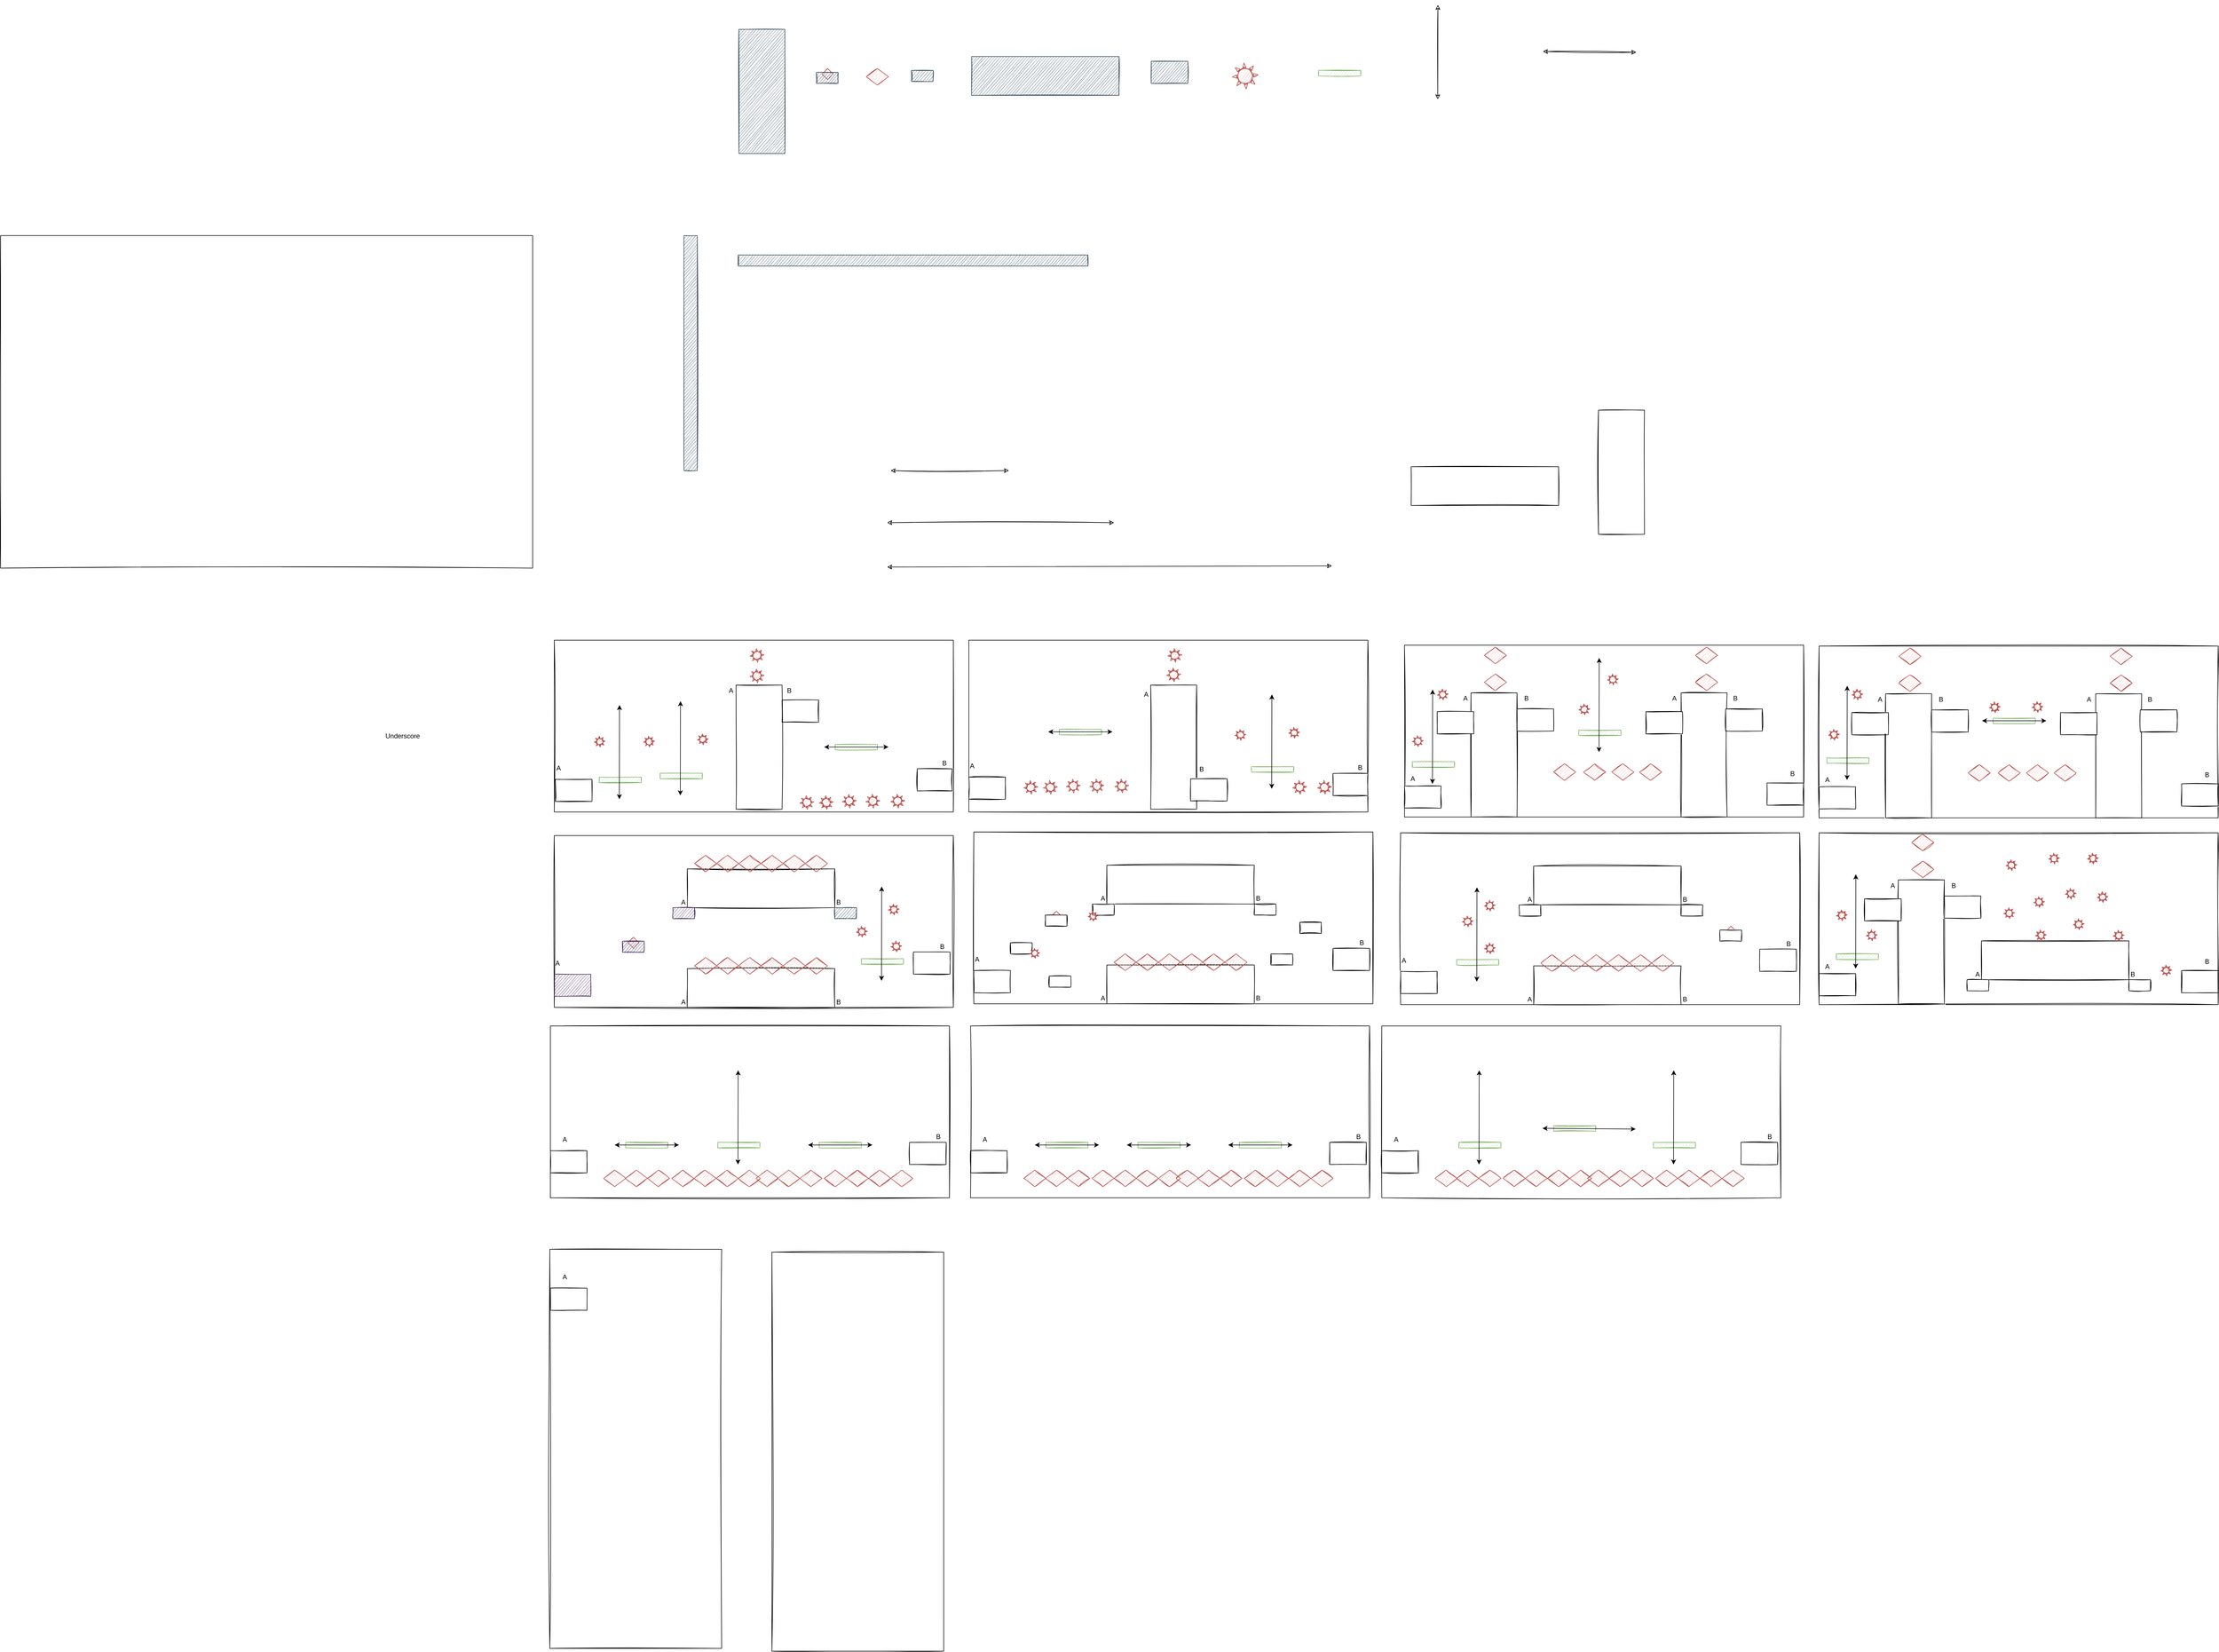 <mxfile version="14.5.1" type="device"><diagram id="R8coEksqhlGUv_WVG_B1" name="Page-1"><mxGraphModel dx="4211" dy="3277" grid="0" gridSize="10" guides="1" tooltips="1" connect="1" arrows="1" fold="1" page="0" pageScale="1" pageWidth="827" pageHeight="1169" math="0" shadow="0"><root><mxCell id="0"/><mxCell id="1" parent="0"/><mxCell id="62v9v9o0LGVyvQ-2ZkzI-3" value="" style="rounded=0;whiteSpace=wrap;html=1;sketch=1;" parent="1" vertex="1"><mxGeometry x="54" y="30" width="720" height="310" as="geometry"/></mxCell><mxCell id="62v9v9o0LGVyvQ-2ZkzI-4" value="" style="rounded=0;whiteSpace=wrap;html=1;sketch=1;" parent="1" vertex="1"><mxGeometry x="294" y="270" width="266" height="70" as="geometry"/></mxCell><mxCell id="62v9v9o0LGVyvQ-2ZkzI-5" value="" style="rounded=0;whiteSpace=wrap;html=1;sketch=1;" parent="1" vertex="1"><mxGeometry x="54" y="280" width="66" height="40" as="geometry"/></mxCell><mxCell id="62v9v9o0LGVyvQ-2ZkzI-7" value="" style="rhombus;whiteSpace=wrap;html=1;sketch=1;fillColor=#f8cecc;strokeColor=#b85450;" parent="1" vertex="1"><mxGeometry x="347" y="250" width="40" height="30" as="geometry"/></mxCell><mxCell id="62v9v9o0LGVyvQ-2ZkzI-8" value="" style="rhombus;whiteSpace=wrap;html=1;sketch=1;fillColor=#f8cecc;strokeColor=#b85450;" parent="1" vertex="1"><mxGeometry x="387" y="250" width="40" height="30" as="geometry"/></mxCell><mxCell id="62v9v9o0LGVyvQ-2ZkzI-9" value="" style="rhombus;whiteSpace=wrap;html=1;sketch=1;fillColor=#f8cecc;strokeColor=#b85450;" parent="1" vertex="1"><mxGeometry x="427" y="250" width="40" height="30" as="geometry"/></mxCell><mxCell id="62v9v9o0LGVyvQ-2ZkzI-10" value="" style="rhombus;whiteSpace=wrap;html=1;sketch=1;fillColor=#f8cecc;strokeColor=#b85450;" parent="1" vertex="1"><mxGeometry x="467" y="250" width="40" height="30" as="geometry"/></mxCell><mxCell id="62v9v9o0LGVyvQ-2ZkzI-11" value="" style="rhombus;whiteSpace=wrap;html=1;sketch=1;fillColor=#f8cecc;strokeColor=#b85450;" parent="1" vertex="1"><mxGeometry x="507" y="250" width="40" height="30" as="geometry"/></mxCell><mxCell id="62v9v9o0LGVyvQ-2ZkzI-12" value="" style="rounded=0;whiteSpace=wrap;html=1;sketch=1;" parent="1" vertex="1"><mxGeometry x="702" y="240" width="66" height="40" as="geometry"/></mxCell><mxCell id="62v9v9o0LGVyvQ-2ZkzI-13" value="A" style="text;html=1;strokeColor=none;fillColor=none;align=center;verticalAlign=middle;whiteSpace=wrap;rounded=0;sketch=1;" parent="1" vertex="1"><mxGeometry x="40" y="250" width="40" height="20" as="geometry"/></mxCell><mxCell id="62v9v9o0LGVyvQ-2ZkzI-14" value="B" style="text;html=1;strokeColor=none;fillColor=none;align=center;verticalAlign=middle;whiteSpace=wrap;rounded=0;sketch=1;" parent="1" vertex="1"><mxGeometry x="734" y="220" width="40" height="20" as="geometry"/></mxCell><mxCell id="62v9v9o0LGVyvQ-2ZkzI-15" value="A" style="text;html=1;strokeColor=none;fillColor=none;align=center;verticalAlign=middle;whiteSpace=wrap;rounded=0;sketch=1;" parent="1" vertex="1"><mxGeometry x="267" y="320" width="40" height="20" as="geometry"/></mxCell><mxCell id="62v9v9o0LGVyvQ-2ZkzI-16" value="B" style="text;html=1;strokeColor=none;fillColor=none;align=center;verticalAlign=middle;whiteSpace=wrap;rounded=0;sketch=1;" parent="1" vertex="1"><mxGeometry x="547" y="320" width="40" height="20" as="geometry"/></mxCell><mxCell id="62v9v9o0LGVyvQ-2ZkzI-17" value="" style="rounded=0;whiteSpace=wrap;html=1;sketch=1;" parent="1" vertex="1"><mxGeometry x="190" y="290" width="39" height="20" as="geometry"/></mxCell><mxCell id="62v9v9o0LGVyvQ-2ZkzI-18" value="" style="rounded=0;whiteSpace=wrap;html=1;sketch=1;" parent="1" vertex="1"><mxGeometry x="642" y="193" width="39" height="20" as="geometry"/></mxCell><mxCell id="62v9v9o0LGVyvQ-2ZkzI-19" value="" style="rhombus;whiteSpace=wrap;html=1;sketch=1;fillColor=#f8cecc;strokeColor=#b85450;" parent="1" vertex="1"><mxGeometry x="307" y="250" width="40" height="30" as="geometry"/></mxCell><mxCell id="62v9v9o0LGVyvQ-2ZkzI-20" value="" style="rounded=0;whiteSpace=wrap;html=1;sketch=1;" parent="1" vertex="1"><mxGeometry x="294" y="90" width="266" height="70" as="geometry"/></mxCell><mxCell id="62v9v9o0LGVyvQ-2ZkzI-21" value="A" style="text;html=1;strokeColor=none;fillColor=none;align=center;verticalAlign=middle;whiteSpace=wrap;rounded=0;sketch=1;" parent="1" vertex="1"><mxGeometry x="267" y="140" width="40" height="20" as="geometry"/></mxCell><mxCell id="62v9v9o0LGVyvQ-2ZkzI-22" value="B" style="text;html=1;strokeColor=none;fillColor=none;align=center;verticalAlign=middle;whiteSpace=wrap;rounded=0;sketch=1;" parent="1" vertex="1"><mxGeometry x="547" y="140" width="40" height="20" as="geometry"/></mxCell><mxCell id="62v9v9o0LGVyvQ-2ZkzI-24" value="" style="rounded=0;whiteSpace=wrap;html=1;sketch=1;" parent="1" vertex="1"><mxGeometry x="120" y="230" width="39" height="20" as="geometry"/></mxCell><mxCell id="62v9v9o0LGVyvQ-2ZkzI-27" value="" style="rounded=0;whiteSpace=wrap;html=1;sketch=1;" parent="1" vertex="1"><mxGeometry x="590" y="250" width="39" height="20" as="geometry"/></mxCell><mxCell id="62v9v9o0LGVyvQ-2ZkzI-28" value="" style="rounded=0;whiteSpace=wrap;html=1;sketch=1;" parent="1" vertex="1"><mxGeometry x="48" y="380" width="720" height="310" as="geometry"/></mxCell><mxCell id="62v9v9o0LGVyvQ-2ZkzI-30" value="" style="rounded=0;whiteSpace=wrap;html=1;sketch=1;" parent="1" vertex="1"><mxGeometry x="48" y="605" width="66" height="40" as="geometry"/></mxCell><mxCell id="62v9v9o0LGVyvQ-2ZkzI-31" value="" style="rhombus;whiteSpace=wrap;html=1;sketch=1;fillColor=#f8cecc;strokeColor=#b85450;" parent="1" vertex="1"><mxGeometry x="144" y="640" width="40" height="30" as="geometry"/></mxCell><mxCell id="62v9v9o0LGVyvQ-2ZkzI-32" value="" style="rhombus;whiteSpace=wrap;html=1;sketch=1;fillColor=#f8cecc;strokeColor=#b85450;" parent="1" vertex="1"><mxGeometry x="223" y="640" width="40" height="30" as="geometry"/></mxCell><mxCell id="62v9v9o0LGVyvQ-2ZkzI-33" value="" style="rhombus;whiteSpace=wrap;html=1;sketch=1;fillColor=#f8cecc;strokeColor=#b85450;" parent="1" vertex="1"><mxGeometry x="267" y="640" width="40" height="30" as="geometry"/></mxCell><mxCell id="62v9v9o0LGVyvQ-2ZkzI-34" value="" style="rhombus;whiteSpace=wrap;html=1;sketch=1;fillColor=#f8cecc;strokeColor=#b85450;" parent="1" vertex="1"><mxGeometry x="307" y="640" width="40" height="30" as="geometry"/></mxCell><mxCell id="62v9v9o0LGVyvQ-2ZkzI-35" value="" style="rhombus;whiteSpace=wrap;html=1;sketch=1;fillColor=#f8cecc;strokeColor=#b85450;" parent="1" vertex="1"><mxGeometry x="347" y="640" width="40" height="30" as="geometry"/></mxCell><mxCell id="62v9v9o0LGVyvQ-2ZkzI-36" value="" style="rhombus;whiteSpace=wrap;html=1;sketch=1;fillColor=#f8cecc;strokeColor=#b85450;" parent="1" vertex="1"><mxGeometry x="387" y="640" width="40" height="30" as="geometry"/></mxCell><mxCell id="62v9v9o0LGVyvQ-2ZkzI-37" value="" style="rounded=0;whiteSpace=wrap;html=1;sketch=1;" parent="1" vertex="1"><mxGeometry x="696" y="590" width="66" height="40" as="geometry"/></mxCell><mxCell id="62v9v9o0LGVyvQ-2ZkzI-38" value="A" style="text;html=1;strokeColor=none;fillColor=none;align=center;verticalAlign=middle;whiteSpace=wrap;rounded=0;sketch=1;" parent="1" vertex="1"><mxGeometry x="54" y="575" width="40" height="20" as="geometry"/></mxCell><mxCell id="62v9v9o0LGVyvQ-2ZkzI-39" value="B" style="text;html=1;strokeColor=none;fillColor=none;align=center;verticalAlign=middle;whiteSpace=wrap;rounded=0;sketch=1;" parent="1" vertex="1"><mxGeometry x="728" y="570" width="40" height="20" as="geometry"/></mxCell><mxCell id="62v9v9o0LGVyvQ-2ZkzI-42" value="" style="rounded=0;whiteSpace=wrap;html=1;sketch=1;fillColor=#d5e8d4;strokeColor=#82b366;" parent="1" vertex="1"><mxGeometry x="184" y="590" width="76" height="10" as="geometry"/></mxCell><mxCell id="62v9v9o0LGVyvQ-2ZkzI-44" value="" style="rhombus;whiteSpace=wrap;html=1;sketch=1;fillColor=#f8cecc;strokeColor=#b85450;" parent="1" vertex="1"><mxGeometry x="183" y="640" width="40" height="30" as="geometry"/></mxCell><mxCell id="62v9v9o0LGVyvQ-2ZkzI-52" value="" style="rhombus;whiteSpace=wrap;html=1;sketch=1;fillColor=#f8cecc;strokeColor=#b85450;" parent="1" vertex="1"><mxGeometry x="419" y="640" width="40" height="30" as="geometry"/></mxCell><mxCell id="62v9v9o0LGVyvQ-2ZkzI-53" value="" style="rhombus;whiteSpace=wrap;html=1;sketch=1;fillColor=#f8cecc;strokeColor=#b85450;" parent="1" vertex="1"><mxGeometry x="498" y="640" width="40" height="30" as="geometry"/></mxCell><mxCell id="62v9v9o0LGVyvQ-2ZkzI-54" value="" style="rhombus;whiteSpace=wrap;html=1;sketch=1;fillColor=#f8cecc;strokeColor=#b85450;" parent="1" vertex="1"><mxGeometry x="542" y="640" width="40" height="30" as="geometry"/></mxCell><mxCell id="62v9v9o0LGVyvQ-2ZkzI-55" value="" style="rhombus;whiteSpace=wrap;html=1;sketch=1;fillColor=#f8cecc;strokeColor=#b85450;" parent="1" vertex="1"><mxGeometry x="582" y="640" width="40" height="30" as="geometry"/></mxCell><mxCell id="62v9v9o0LGVyvQ-2ZkzI-56" value="" style="rhombus;whiteSpace=wrap;html=1;sketch=1;fillColor=#f8cecc;strokeColor=#b85450;" parent="1" vertex="1"><mxGeometry x="622" y="640" width="40" height="30" as="geometry"/></mxCell><mxCell id="62v9v9o0LGVyvQ-2ZkzI-57" value="" style="rhombus;whiteSpace=wrap;html=1;sketch=1;fillColor=#f8cecc;strokeColor=#b85450;" parent="1" vertex="1"><mxGeometry x="662" y="640" width="40" height="30" as="geometry"/></mxCell><mxCell id="62v9v9o0LGVyvQ-2ZkzI-58" value="" style="rhombus;whiteSpace=wrap;html=1;sketch=1;fillColor=#f8cecc;strokeColor=#b85450;" parent="1" vertex="1"><mxGeometry x="458" y="640" width="40" height="30" as="geometry"/></mxCell><mxCell id="62v9v9o0LGVyvQ-2ZkzI-59" value="" style="endArrow=classic;startArrow=classic;html=1;" parent="1" edge="1"><mxGeometry width="50" height="50" relative="1" as="geometry"><mxPoint x="164" y="594.71" as="sourcePoint"/><mxPoint x="280" y="594.71" as="targetPoint"/></mxGeometry></mxCell><mxCell id="62v9v9o0LGVyvQ-2ZkzI-60" value="" style="rounded=0;whiteSpace=wrap;html=1;sketch=1;fillColor=#d5e8d4;strokeColor=#82b366;" parent="1" vertex="1"><mxGeometry x="533" y="590" width="76" height="10" as="geometry"/></mxCell><mxCell id="62v9v9o0LGVyvQ-2ZkzI-61" value="" style="endArrow=classic;startArrow=classic;html=1;" parent="1" edge="1"><mxGeometry width="50" height="50" relative="1" as="geometry"><mxPoint x="513" y="594.71" as="sourcePoint"/><mxPoint x="629" y="594.71" as="targetPoint"/></mxGeometry></mxCell><mxCell id="62v9v9o0LGVyvQ-2ZkzI-62" value="" style="rounded=0;whiteSpace=wrap;html=1;sketch=1;fillColor=#d5e8d4;strokeColor=#82b366;" parent="1" vertex="1"><mxGeometry x="350" y="590" width="76" height="10" as="geometry"/></mxCell><mxCell id="62v9v9o0LGVyvQ-2ZkzI-63" value="" style="endArrow=classic;startArrow=classic;html=1;" parent="1" edge="1"><mxGeometry width="50" height="50" relative="1" as="geometry"><mxPoint x="330" y="594.71" as="sourcePoint"/><mxPoint x="446" y="594.71" as="targetPoint"/></mxGeometry></mxCell><mxCell id="62v9v9o0LGVyvQ-2ZkzI-64" value="" style="rounded=0;whiteSpace=wrap;html=1;sketch=1;" parent="1" vertex="1"><mxGeometry x="-710" y="380" width="720" height="310" as="geometry"/></mxCell><mxCell id="62v9v9o0LGVyvQ-2ZkzI-65" value="" style="rounded=0;whiteSpace=wrap;html=1;sketch=1;" parent="1" vertex="1"><mxGeometry x="-710" y="605" width="66" height="40" as="geometry"/></mxCell><mxCell id="62v9v9o0LGVyvQ-2ZkzI-66" value="" style="rhombus;whiteSpace=wrap;html=1;sketch=1;fillColor=#f8cecc;strokeColor=#b85450;" parent="1" vertex="1"><mxGeometry x="-614" y="640" width="40" height="30" as="geometry"/></mxCell><mxCell id="62v9v9o0LGVyvQ-2ZkzI-67" value="" style="rhombus;whiteSpace=wrap;html=1;sketch=1;fillColor=#f8cecc;strokeColor=#b85450;" parent="1" vertex="1"><mxGeometry x="-535" y="640" width="40" height="30" as="geometry"/></mxCell><mxCell id="62v9v9o0LGVyvQ-2ZkzI-68" value="" style="rhombus;whiteSpace=wrap;html=1;sketch=1;fillColor=#f8cecc;strokeColor=#b85450;" parent="1" vertex="1"><mxGeometry x="-491" y="640" width="40" height="30" as="geometry"/></mxCell><mxCell id="62v9v9o0LGVyvQ-2ZkzI-69" value="" style="rhombus;whiteSpace=wrap;html=1;sketch=1;fillColor=#f8cecc;strokeColor=#b85450;" parent="1" vertex="1"><mxGeometry x="-451" y="640" width="40" height="30" as="geometry"/></mxCell><mxCell id="62v9v9o0LGVyvQ-2ZkzI-70" value="" style="rhombus;whiteSpace=wrap;html=1;sketch=1;fillColor=#f8cecc;strokeColor=#b85450;" parent="1" vertex="1"><mxGeometry x="-411" y="640" width="40" height="30" as="geometry"/></mxCell><mxCell id="62v9v9o0LGVyvQ-2ZkzI-71" value="" style="rhombus;whiteSpace=wrap;html=1;sketch=1;fillColor=#f8cecc;strokeColor=#b85450;" parent="1" vertex="1"><mxGeometry x="-371" y="640" width="40" height="30" as="geometry"/></mxCell><mxCell id="62v9v9o0LGVyvQ-2ZkzI-72" value="" style="rounded=0;whiteSpace=wrap;html=1;sketch=1;" parent="1" vertex="1"><mxGeometry x="-62" y="590" width="66" height="40" as="geometry"/></mxCell><mxCell id="62v9v9o0LGVyvQ-2ZkzI-73" value="A" style="text;html=1;strokeColor=none;fillColor=none;align=center;verticalAlign=middle;whiteSpace=wrap;rounded=0;sketch=1;" parent="1" vertex="1"><mxGeometry x="-704" y="575" width="40" height="20" as="geometry"/></mxCell><mxCell id="62v9v9o0LGVyvQ-2ZkzI-74" value="B" style="text;html=1;strokeColor=none;fillColor=none;align=center;verticalAlign=middle;whiteSpace=wrap;rounded=0;sketch=1;" parent="1" vertex="1"><mxGeometry x="-30" y="570" width="40" height="20" as="geometry"/></mxCell><mxCell id="62v9v9o0LGVyvQ-2ZkzI-75" value="" style="rounded=0;whiteSpace=wrap;html=1;sketch=1;fillColor=#d5e8d4;strokeColor=#82b366;" parent="1" vertex="1"><mxGeometry x="-574" y="590" width="76" height="10" as="geometry"/></mxCell><mxCell id="62v9v9o0LGVyvQ-2ZkzI-76" value="" style="rhombus;whiteSpace=wrap;html=1;sketch=1;fillColor=#f8cecc;strokeColor=#b85450;" parent="1" vertex="1"><mxGeometry x="-575" y="640" width="40" height="30" as="geometry"/></mxCell><mxCell id="62v9v9o0LGVyvQ-2ZkzI-77" value="" style="rhombus;whiteSpace=wrap;html=1;sketch=1;fillColor=#f8cecc;strokeColor=#b85450;" parent="1" vertex="1"><mxGeometry x="-339" y="640" width="40" height="30" as="geometry"/></mxCell><mxCell id="62v9v9o0LGVyvQ-2ZkzI-78" value="" style="rhombus;whiteSpace=wrap;html=1;sketch=1;fillColor=#f8cecc;strokeColor=#b85450;" parent="1" vertex="1"><mxGeometry x="-260" y="640" width="40" height="30" as="geometry"/></mxCell><mxCell id="62v9v9o0LGVyvQ-2ZkzI-79" value="" style="rhombus;whiteSpace=wrap;html=1;sketch=1;fillColor=#f8cecc;strokeColor=#b85450;" parent="1" vertex="1"><mxGeometry x="-216" y="640" width="40" height="30" as="geometry"/></mxCell><mxCell id="62v9v9o0LGVyvQ-2ZkzI-80" value="" style="rhombus;whiteSpace=wrap;html=1;sketch=1;fillColor=#f8cecc;strokeColor=#b85450;" parent="1" vertex="1"><mxGeometry x="-176" y="640" width="40" height="30" as="geometry"/></mxCell><mxCell id="62v9v9o0LGVyvQ-2ZkzI-81" value="" style="rhombus;whiteSpace=wrap;html=1;sketch=1;fillColor=#f8cecc;strokeColor=#b85450;" parent="1" vertex="1"><mxGeometry x="-136" y="640" width="40" height="30" as="geometry"/></mxCell><mxCell id="62v9v9o0LGVyvQ-2ZkzI-82" value="" style="rhombus;whiteSpace=wrap;html=1;sketch=1;fillColor=#f8cecc;strokeColor=#b85450;" parent="1" vertex="1"><mxGeometry x="-96" y="640" width="40" height="30" as="geometry"/></mxCell><mxCell id="62v9v9o0LGVyvQ-2ZkzI-83" value="" style="rhombus;whiteSpace=wrap;html=1;sketch=1;fillColor=#f8cecc;strokeColor=#b85450;" parent="1" vertex="1"><mxGeometry x="-300" y="640" width="40" height="30" as="geometry"/></mxCell><mxCell id="62v9v9o0LGVyvQ-2ZkzI-84" value="" style="endArrow=classic;startArrow=classic;html=1;" parent="1" edge="1"><mxGeometry width="50" height="50" relative="1" as="geometry"><mxPoint x="-594" y="594.71" as="sourcePoint"/><mxPoint x="-478" y="594.71" as="targetPoint"/></mxGeometry></mxCell><mxCell id="62v9v9o0LGVyvQ-2ZkzI-85" value="" style="rounded=0;whiteSpace=wrap;html=1;sketch=1;fillColor=#d5e8d4;strokeColor=#82b366;" parent="1" vertex="1"><mxGeometry x="-225" y="590" width="76" height="10" as="geometry"/></mxCell><mxCell id="62v9v9o0LGVyvQ-2ZkzI-86" value="" style="endArrow=classic;startArrow=classic;html=1;" parent="1" edge="1"><mxGeometry width="50" height="50" relative="1" as="geometry"><mxPoint x="-245" y="594.71" as="sourcePoint"/><mxPoint x="-129" y="594.71" as="targetPoint"/></mxGeometry></mxCell><mxCell id="62v9v9o0LGVyvQ-2ZkzI-87" value="" style="rounded=0;whiteSpace=wrap;html=1;sketch=1;fillColor=#d5e8d4;strokeColor=#82b366;" parent="1" vertex="1"><mxGeometry x="-408" y="590" width="76" height="10" as="geometry"/></mxCell><mxCell id="62v9v9o0LGVyvQ-2ZkzI-88" value="" style="endArrow=classic;startArrow=classic;html=1;" parent="1" edge="1"><mxGeometry width="50" height="50" relative="1" as="geometry"><mxPoint x="-371.28" y="460" as="sourcePoint"/><mxPoint x="-371.57" y="630" as="targetPoint"/></mxGeometry></mxCell><mxCell id="62v9v9o0LGVyvQ-2ZkzI-89" value="" style="rounded=0;whiteSpace=wrap;html=1;sketch=1;" parent="1" vertex="1"><mxGeometry x="790" y="380" width="720" height="310" as="geometry"/></mxCell><mxCell id="62v9v9o0LGVyvQ-2ZkzI-90" value="" style="rounded=0;whiteSpace=wrap;html=1;sketch=1;" parent="1" vertex="1"><mxGeometry x="790" y="605" width="66" height="40" as="geometry"/></mxCell><mxCell id="62v9v9o0LGVyvQ-2ZkzI-91" value="" style="rhombus;whiteSpace=wrap;html=1;sketch=1;fillColor=#f8cecc;strokeColor=#b85450;" parent="1" vertex="1"><mxGeometry x="886" y="640" width="40" height="30" as="geometry"/></mxCell><mxCell id="62v9v9o0LGVyvQ-2ZkzI-92" value="" style="rhombus;whiteSpace=wrap;html=1;sketch=1;fillColor=#f8cecc;strokeColor=#b85450;" parent="1" vertex="1"><mxGeometry x="965" y="640" width="40" height="30" as="geometry"/></mxCell><mxCell id="62v9v9o0LGVyvQ-2ZkzI-93" value="" style="rhombus;whiteSpace=wrap;html=1;sketch=1;fillColor=#f8cecc;strokeColor=#b85450;" parent="1" vertex="1"><mxGeometry x="1009" y="640" width="40" height="30" as="geometry"/></mxCell><mxCell id="62v9v9o0LGVyvQ-2ZkzI-94" value="" style="rhombus;whiteSpace=wrap;html=1;sketch=1;fillColor=#f8cecc;strokeColor=#b85450;" parent="1" vertex="1"><mxGeometry x="1049" y="640" width="40" height="30" as="geometry"/></mxCell><mxCell id="62v9v9o0LGVyvQ-2ZkzI-95" value="" style="rhombus;whiteSpace=wrap;html=1;sketch=1;fillColor=#f8cecc;strokeColor=#b85450;" parent="1" vertex="1"><mxGeometry x="1089" y="640" width="40" height="30" as="geometry"/></mxCell><mxCell id="62v9v9o0LGVyvQ-2ZkzI-96" value="" style="rhombus;whiteSpace=wrap;html=1;sketch=1;fillColor=#f8cecc;strokeColor=#b85450;" parent="1" vertex="1"><mxGeometry x="1129" y="640" width="40" height="30" as="geometry"/></mxCell><mxCell id="62v9v9o0LGVyvQ-2ZkzI-97" value="" style="rounded=0;whiteSpace=wrap;html=1;sketch=1;" parent="1" vertex="1"><mxGeometry x="1438" y="590" width="66" height="40" as="geometry"/></mxCell><mxCell id="62v9v9o0LGVyvQ-2ZkzI-98" value="A" style="text;html=1;strokeColor=none;fillColor=none;align=center;verticalAlign=middle;whiteSpace=wrap;rounded=0;sketch=1;" parent="1" vertex="1"><mxGeometry x="796" y="575" width="40" height="20" as="geometry"/></mxCell><mxCell id="62v9v9o0LGVyvQ-2ZkzI-99" value="B" style="text;html=1;strokeColor=none;fillColor=none;align=center;verticalAlign=middle;whiteSpace=wrap;rounded=0;sketch=1;" parent="1" vertex="1"><mxGeometry x="1470" y="570" width="40" height="20" as="geometry"/></mxCell><mxCell id="62v9v9o0LGVyvQ-2ZkzI-101" value="" style="rhombus;whiteSpace=wrap;html=1;sketch=1;fillColor=#f8cecc;strokeColor=#b85450;" parent="1" vertex="1"><mxGeometry x="925" y="640" width="40" height="30" as="geometry"/></mxCell><mxCell id="62v9v9o0LGVyvQ-2ZkzI-102" value="" style="rhombus;whiteSpace=wrap;html=1;sketch=1;fillColor=#f8cecc;strokeColor=#b85450;" parent="1" vertex="1"><mxGeometry x="1161" y="640" width="40" height="30" as="geometry"/></mxCell><mxCell id="62v9v9o0LGVyvQ-2ZkzI-103" value="" style="rhombus;whiteSpace=wrap;html=1;sketch=1;fillColor=#f8cecc;strokeColor=#b85450;" parent="1" vertex="1"><mxGeometry x="1240" y="640" width="40" height="30" as="geometry"/></mxCell><mxCell id="62v9v9o0LGVyvQ-2ZkzI-104" value="" style="rhombus;whiteSpace=wrap;html=1;sketch=1;fillColor=#f8cecc;strokeColor=#b85450;" parent="1" vertex="1"><mxGeometry x="1284" y="640" width="40" height="30" as="geometry"/></mxCell><mxCell id="62v9v9o0LGVyvQ-2ZkzI-105" value="" style="rhombus;whiteSpace=wrap;html=1;sketch=1;fillColor=#f8cecc;strokeColor=#b85450;" parent="1" vertex="1"><mxGeometry x="1324" y="640" width="40" height="30" as="geometry"/></mxCell><mxCell id="62v9v9o0LGVyvQ-2ZkzI-106" value="" style="rhombus;whiteSpace=wrap;html=1;sketch=1;fillColor=#f8cecc;strokeColor=#b85450;" parent="1" vertex="1"><mxGeometry x="1364" y="640" width="40" height="30" as="geometry"/></mxCell><mxCell id="62v9v9o0LGVyvQ-2ZkzI-107" value="" style="rhombus;whiteSpace=wrap;html=1;sketch=1;fillColor=#f8cecc;strokeColor=#b85450;" parent="1" vertex="1"><mxGeometry x="1404" y="640" width="40" height="30" as="geometry"/></mxCell><mxCell id="62v9v9o0LGVyvQ-2ZkzI-108" value="" style="rhombus;whiteSpace=wrap;html=1;sketch=1;fillColor=#f8cecc;strokeColor=#b85450;" parent="1" vertex="1"><mxGeometry x="1200" y="640" width="40" height="30" as="geometry"/></mxCell><mxCell id="62v9v9o0LGVyvQ-2ZkzI-112" value="" style="rounded=0;whiteSpace=wrap;html=1;sketch=1;fillColor=#d5e8d4;strokeColor=#82b366;" parent="1" vertex="1"><mxGeometry x="929" y="590" width="76" height="10" as="geometry"/></mxCell><mxCell id="62v9v9o0LGVyvQ-2ZkzI-113" value="" style="endArrow=classic;startArrow=classic;html=1;" parent="1" edge="1"><mxGeometry width="50" height="50" relative="1" as="geometry"><mxPoint x="965.72" y="460" as="sourcePoint"/><mxPoint x="965.43" y="630" as="targetPoint"/></mxGeometry></mxCell><mxCell id="62v9v9o0LGVyvQ-2ZkzI-114" value="" style="rounded=0;whiteSpace=wrap;html=1;sketch=1;fillColor=#d5e8d4;strokeColor=#82b366;" parent="1" vertex="1"><mxGeometry x="1280" y="590" width="76" height="10" as="geometry"/></mxCell><mxCell id="62v9v9o0LGVyvQ-2ZkzI-115" value="" style="endArrow=classic;startArrow=classic;html=1;" parent="1" edge="1"><mxGeometry width="50" height="50" relative="1" as="geometry"><mxPoint x="1316.72" y="460" as="sourcePoint"/><mxPoint x="1316.43" y="630" as="targetPoint"/></mxGeometry></mxCell><mxCell id="62v9v9o0LGVyvQ-2ZkzI-117" value="" style="rounded=0;whiteSpace=wrap;html=1;sketch=1;fillColor=#d5e8d4;strokeColor=#82b366;" parent="1" vertex="1"><mxGeometry x="1100" y="560" width="76" height="10" as="geometry"/></mxCell><mxCell id="62v9v9o0LGVyvQ-2ZkzI-118" value="" style="endArrow=classic;startArrow=classic;html=1;" parent="1" edge="1"><mxGeometry width="50" height="50" relative="1" as="geometry"><mxPoint x="1080" y="564.71" as="sourcePoint"/><mxPoint x="1248" y="566" as="targetPoint"/></mxGeometry></mxCell><mxCell id="62v9v9o0LGVyvQ-2ZkzI-120" value="" style="rounded=0;whiteSpace=wrap;html=1;sketch=1;" parent="1" vertex="1"><mxGeometry x="268" y="160" width="39" height="20" as="geometry"/></mxCell><mxCell id="62v9v9o0LGVyvQ-2ZkzI-123" value="" style="group" parent="1" vertex="1" connectable="0"><mxGeometry x="183" y="173" width="39" height="27" as="geometry"/></mxCell><mxCell id="62v9v9o0LGVyvQ-2ZkzI-6" value="" style="rhombus;whiteSpace=wrap;html=1;sketch=1;fillColor=#f8cecc;strokeColor=#b85450;" parent="62v9v9o0LGVyvQ-2ZkzI-123" vertex="1"><mxGeometry x="10" width="20" height="20" as="geometry"/></mxCell><mxCell id="62v9v9o0LGVyvQ-2ZkzI-23" value="" style="rounded=0;whiteSpace=wrap;html=1;sketch=1;" parent="62v9v9o0LGVyvQ-2ZkzI-123" vertex="1"><mxGeometry y="7" width="39" height="20" as="geometry"/></mxCell><mxCell id="62v9v9o0LGVyvQ-2ZkzI-127" value="" style="rhombus;whiteSpace=wrap;html=1;sketch=1;fillColor=#f8cecc;strokeColor=#b85450;" parent="1" vertex="1"><mxGeometry x="-140" y="-1347.5" width="40" height="30" as="geometry"/></mxCell><mxCell id="62v9v9o0LGVyvQ-2ZkzI-128" value="" style="rounded=0;whiteSpace=wrap;html=1;sketch=1;fillColor=#647687;strokeColor=#314354;fontColor=#ffffff;" parent="1" vertex="1"><mxGeometry x="-58.5" y="-1344" width="39" height="20" as="geometry"/></mxCell><mxCell id="62v9v9o0LGVyvQ-2ZkzI-129" value="" style="rounded=0;whiteSpace=wrap;html=1;sketch=1;fillColor=#647687;strokeColor=#314354;fontColor=#ffffff;" parent="1" vertex="1"><mxGeometry x="50" y="-1369" width="266" height="70" as="geometry"/></mxCell><mxCell id="62v9v9o0LGVyvQ-2ZkzI-130" value="" style="rounded=0;whiteSpace=wrap;html=1;sketch=1;fillColor=#647687;strokeColor=#314354;fontColor=#ffffff;" parent="1" vertex="1"><mxGeometry x="374" y="-1360.5" width="66" height="40" as="geometry"/></mxCell><mxCell id="62v9v9o0LGVyvQ-2ZkzI-133" value="" style="shape=mxgraph.signs.nature.sun_3;html=1;pointerEvents=1;fillColor=#f8cecc;strokeColor=#b85450;verticalLabelPosition=bottom;verticalAlign=top;align=center;sketch=1;rotation=-5;" parent="1" vertex="1"><mxGeometry x="520" y="-1357.5" width="47" height="47" as="geometry"/></mxCell><mxCell id="62v9v9o0LGVyvQ-2ZkzI-134" value="" style="shape=mxgraph.signs.nature.sun_3;html=1;pointerEvents=1;fillColor=#f8cecc;strokeColor=#b85450;verticalLabelPosition=bottom;verticalAlign=top;align=center;sketch=1;rotation=-5;" parent="1" vertex="1"><mxGeometry x="155" y="240" width="18" height="18" as="geometry"/></mxCell><mxCell id="62v9v9o0LGVyvQ-2ZkzI-135" value="" style="shape=mxgraph.signs.nature.sun_3;html=1;pointerEvents=1;fillColor=#f8cecc;strokeColor=#b85450;verticalLabelPosition=bottom;verticalAlign=top;align=center;sketch=1;rotation=-5;" parent="1" vertex="1"><mxGeometry x="260" y="173" width="18" height="18" as="geometry"/></mxCell><mxCell id="62v9v9o0LGVyvQ-2ZkzI-136" value="" style="rounded=0;whiteSpace=wrap;html=1;sketch=1;" parent="1" vertex="1"><mxGeometry x="824" y="31.5" width="720" height="310" as="geometry"/></mxCell><mxCell id="62v9v9o0LGVyvQ-2ZkzI-137" value="" style="rounded=0;whiteSpace=wrap;html=1;sketch=1;" parent="1" vertex="1"><mxGeometry x="1064" y="271.5" width="266" height="70" as="geometry"/></mxCell><mxCell id="62v9v9o0LGVyvQ-2ZkzI-138" value="" style="rounded=0;whiteSpace=wrap;html=1;sketch=1;" parent="1" vertex="1"><mxGeometry x="824" y="281.5" width="66" height="40" as="geometry"/></mxCell><mxCell id="62v9v9o0LGVyvQ-2ZkzI-139" value="" style="rhombus;whiteSpace=wrap;html=1;sketch=1;fillColor=#f8cecc;strokeColor=#b85450;" parent="1" vertex="1"><mxGeometry x="1117" y="251.5" width="40" height="30" as="geometry"/></mxCell><mxCell id="62v9v9o0LGVyvQ-2ZkzI-140" value="" style="rhombus;whiteSpace=wrap;html=1;sketch=1;fillColor=#f8cecc;strokeColor=#b85450;" parent="1" vertex="1"><mxGeometry x="1157" y="251.5" width="40" height="30" as="geometry"/></mxCell><mxCell id="62v9v9o0LGVyvQ-2ZkzI-141" value="" style="rhombus;whiteSpace=wrap;html=1;sketch=1;fillColor=#f8cecc;strokeColor=#b85450;" parent="1" vertex="1"><mxGeometry x="1197" y="251.5" width="40" height="30" as="geometry"/></mxCell><mxCell id="62v9v9o0LGVyvQ-2ZkzI-142" value="" style="rhombus;whiteSpace=wrap;html=1;sketch=1;fillColor=#f8cecc;strokeColor=#b85450;" parent="1" vertex="1"><mxGeometry x="1237" y="251.5" width="40" height="30" as="geometry"/></mxCell><mxCell id="62v9v9o0LGVyvQ-2ZkzI-143" value="" style="rhombus;whiteSpace=wrap;html=1;sketch=1;fillColor=#f8cecc;strokeColor=#b85450;" parent="1" vertex="1"><mxGeometry x="1277" y="251.5" width="40" height="30" as="geometry"/></mxCell><mxCell id="62v9v9o0LGVyvQ-2ZkzI-144" value="" style="rounded=0;whiteSpace=wrap;html=1;sketch=1;" parent="1" vertex="1"><mxGeometry x="1472" y="241.5" width="66" height="40" as="geometry"/></mxCell><mxCell id="62v9v9o0LGVyvQ-2ZkzI-145" value="A" style="text;html=1;strokeColor=none;fillColor=none;align=center;verticalAlign=middle;whiteSpace=wrap;rounded=0;sketch=1;" parent="1" vertex="1"><mxGeometry x="810" y="251.5" width="40" height="20" as="geometry"/></mxCell><mxCell id="62v9v9o0LGVyvQ-2ZkzI-146" value="B" style="text;html=1;strokeColor=none;fillColor=none;align=center;verticalAlign=middle;whiteSpace=wrap;rounded=0;sketch=1;" parent="1" vertex="1"><mxGeometry x="1504" y="221.5" width="40" height="20" as="geometry"/></mxCell><mxCell id="62v9v9o0LGVyvQ-2ZkzI-147" value="A" style="text;html=1;strokeColor=none;fillColor=none;align=center;verticalAlign=middle;whiteSpace=wrap;rounded=0;sketch=1;" parent="1" vertex="1"><mxGeometry x="1037" y="321.5" width="40" height="20" as="geometry"/></mxCell><mxCell id="62v9v9o0LGVyvQ-2ZkzI-148" value="B" style="text;html=1;strokeColor=none;fillColor=none;align=center;verticalAlign=middle;whiteSpace=wrap;rounded=0;sketch=1;" parent="1" vertex="1"><mxGeometry x="1317" y="321.5" width="40" height="20" as="geometry"/></mxCell><mxCell id="62v9v9o0LGVyvQ-2ZkzI-151" value="" style="rhombus;whiteSpace=wrap;html=1;sketch=1;fillColor=#f8cecc;strokeColor=#b85450;" parent="1" vertex="1"><mxGeometry x="1077" y="251.5" width="40" height="30" as="geometry"/></mxCell><mxCell id="62v9v9o0LGVyvQ-2ZkzI-152" value="" style="rounded=0;whiteSpace=wrap;html=1;sketch=1;" parent="1" vertex="1"><mxGeometry x="1064" y="91.5" width="266" height="70" as="geometry"/></mxCell><mxCell id="62v9v9o0LGVyvQ-2ZkzI-153" value="A" style="text;html=1;strokeColor=none;fillColor=none;align=center;verticalAlign=middle;whiteSpace=wrap;rounded=0;sketch=1;" parent="1" vertex="1"><mxGeometry x="1037" y="141.5" width="40" height="20" as="geometry"/></mxCell><mxCell id="62v9v9o0LGVyvQ-2ZkzI-154" value="B" style="text;html=1;strokeColor=none;fillColor=none;align=center;verticalAlign=middle;whiteSpace=wrap;rounded=0;sketch=1;" parent="1" vertex="1"><mxGeometry x="1317" y="141.5" width="40" height="20" as="geometry"/></mxCell><mxCell id="62v9v9o0LGVyvQ-2ZkzI-156" value="" style="rounded=0;whiteSpace=wrap;html=1;sketch=1;" parent="1" vertex="1"><mxGeometry x="1330" y="161.5" width="39" height="20" as="geometry"/></mxCell><mxCell id="62v9v9o0LGVyvQ-2ZkzI-157" value="" style="rounded=0;whiteSpace=wrap;html=1;sketch=1;" parent="1" vertex="1"><mxGeometry x="1038" y="161.5" width="39" height="20" as="geometry"/></mxCell><mxCell id="62v9v9o0LGVyvQ-2ZkzI-165" value="" style="rounded=0;whiteSpace=wrap;html=1;sketch=1;fillColor=#d5e8d4;strokeColor=#82b366;" parent="1" vertex="1"><mxGeometry x="676" y="-1344" width="76" height="10" as="geometry"/></mxCell><mxCell id="62v9v9o0LGVyvQ-2ZkzI-167" value="" style="rounded=0;whiteSpace=wrap;html=1;sketch=1;fillColor=#d5e8d4;strokeColor=#82b366;" parent="1" vertex="1"><mxGeometry x="925" y="260" width="76" height="10" as="geometry"/></mxCell><mxCell id="62v9v9o0LGVyvQ-2ZkzI-168" value="" style="endArrow=classic;startArrow=classic;html=1;" parent="1" edge="1"><mxGeometry width="50" height="50" relative="1" as="geometry"><mxPoint x="961.72" y="130" as="sourcePoint"/><mxPoint x="961.43" y="300" as="targetPoint"/></mxGeometry></mxCell><mxCell id="62v9v9o0LGVyvQ-2ZkzI-170" value="" style="shape=mxgraph.signs.nature.sun_3;html=1;pointerEvents=1;fillColor=#f8cecc;strokeColor=#b85450;verticalLabelPosition=bottom;verticalAlign=top;align=center;sketch=1;rotation=-5;" parent="1" vertex="1"><mxGeometry x="975" y="230" width="20" height="20" as="geometry"/></mxCell><mxCell id="62v9v9o0LGVyvQ-2ZkzI-171" value="" style="shape=mxgraph.signs.nature.sun_3;html=1;pointerEvents=1;fillColor=#f8cecc;strokeColor=#b85450;verticalLabelPosition=bottom;verticalAlign=top;align=center;sketch=1;rotation=-5;" parent="1" vertex="1"><mxGeometry x="975" y="153" width="20" height="20" as="geometry"/></mxCell><mxCell id="62v9v9o0LGVyvQ-2ZkzI-172" value="" style="shape=mxgraph.signs.nature.sun_3;html=1;pointerEvents=1;fillColor=#f8cecc;strokeColor=#b85450;verticalLabelPosition=bottom;verticalAlign=top;align=center;sketch=1;rotation=-5;" parent="1" vertex="1"><mxGeometry x="935" y="181.5" width="20" height="20" as="geometry"/></mxCell><mxCell id="62v9v9o0LGVyvQ-2ZkzI-176" value="" style="group" parent="1" vertex="1" connectable="0"><mxGeometry x="1400" y="200" width="39" height="27" as="geometry"/></mxCell><mxCell id="62v9v9o0LGVyvQ-2ZkzI-177" value="" style="rhombus;whiteSpace=wrap;html=1;sketch=1;fillColor=#f8cecc;strokeColor=#b85450;" parent="62v9v9o0LGVyvQ-2ZkzI-176" vertex="1"><mxGeometry x="10" width="20" height="20" as="geometry"/></mxCell><mxCell id="62v9v9o0LGVyvQ-2ZkzI-178" value="" style="rounded=0;whiteSpace=wrap;html=1;sketch=1;" parent="62v9v9o0LGVyvQ-2ZkzI-176" vertex="1"><mxGeometry y="7" width="39" height="20" as="geometry"/></mxCell><mxCell id="62v9v9o0LGVyvQ-2ZkzI-179" value="" style="rounded=0;whiteSpace=wrap;html=1;sketch=1;" parent="1" vertex="1"><mxGeometry x="-703" y="36.5" width="720" height="310" as="geometry"/></mxCell><mxCell id="62v9v9o0LGVyvQ-2ZkzI-180" value="" style="rounded=0;whiteSpace=wrap;html=1;sketch=1;" parent="1" vertex="1"><mxGeometry x="-463" y="276.5" width="266" height="70" as="geometry"/></mxCell><mxCell id="62v9v9o0LGVyvQ-2ZkzI-181" value="" style="rounded=0;whiteSpace=wrap;html=1;sketch=1;fillColor=#76608a;strokeColor=#432D57;fontColor=#ffffff;" parent="1" vertex="1"><mxGeometry x="-703" y="286.5" width="66" height="40" as="geometry"/></mxCell><mxCell id="62v9v9o0LGVyvQ-2ZkzI-182" value="" style="rhombus;whiteSpace=wrap;html=1;sketch=1;fillColor=#f8cecc;strokeColor=#b85450;" parent="1" vertex="1"><mxGeometry x="-410" y="256.5" width="40" height="30" as="geometry"/></mxCell><mxCell id="62v9v9o0LGVyvQ-2ZkzI-183" value="" style="rhombus;whiteSpace=wrap;html=1;sketch=1;fillColor=#f8cecc;strokeColor=#b85450;" parent="1" vertex="1"><mxGeometry x="-370" y="256.5" width="40" height="30" as="geometry"/></mxCell><mxCell id="62v9v9o0LGVyvQ-2ZkzI-184" value="" style="rhombus;whiteSpace=wrap;html=1;sketch=1;fillColor=#f8cecc;strokeColor=#b85450;" parent="1" vertex="1"><mxGeometry x="-330" y="256.5" width="40" height="30" as="geometry"/></mxCell><mxCell id="62v9v9o0LGVyvQ-2ZkzI-185" value="" style="rhombus;whiteSpace=wrap;html=1;sketch=1;fillColor=#f8cecc;strokeColor=#b85450;" parent="1" vertex="1"><mxGeometry x="-290" y="256.5" width="40" height="30" as="geometry"/></mxCell><mxCell id="62v9v9o0LGVyvQ-2ZkzI-186" value="" style="rhombus;whiteSpace=wrap;html=1;sketch=1;fillColor=#f8cecc;strokeColor=#b85450;" parent="1" vertex="1"><mxGeometry x="-250" y="256.5" width="40" height="30" as="geometry"/></mxCell><mxCell id="62v9v9o0LGVyvQ-2ZkzI-187" value="" style="rounded=0;whiteSpace=wrap;html=1;sketch=1;" parent="1" vertex="1"><mxGeometry x="-55" y="246.5" width="66" height="40" as="geometry"/></mxCell><mxCell id="62v9v9o0LGVyvQ-2ZkzI-188" value="A" style="text;html=1;strokeColor=none;fillColor=none;align=center;verticalAlign=middle;whiteSpace=wrap;rounded=0;sketch=1;" parent="1" vertex="1"><mxGeometry x="-717" y="256.5" width="40" height="20" as="geometry"/></mxCell><mxCell id="62v9v9o0LGVyvQ-2ZkzI-189" value="B" style="text;html=1;strokeColor=none;fillColor=none;align=center;verticalAlign=middle;whiteSpace=wrap;rounded=0;sketch=1;" parent="1" vertex="1"><mxGeometry x="-23" y="226.5" width="40" height="20" as="geometry"/></mxCell><mxCell id="62v9v9o0LGVyvQ-2ZkzI-190" value="A" style="text;html=1;strokeColor=none;fillColor=none;align=center;verticalAlign=middle;whiteSpace=wrap;rounded=0;sketch=1;" parent="1" vertex="1"><mxGeometry x="-490" y="326.5" width="40" height="20" as="geometry"/></mxCell><mxCell id="62v9v9o0LGVyvQ-2ZkzI-191" value="B" style="text;html=1;strokeColor=none;fillColor=none;align=center;verticalAlign=middle;whiteSpace=wrap;rounded=0;sketch=1;" parent="1" vertex="1"><mxGeometry x="-210" y="326.5" width="40" height="20" as="geometry"/></mxCell><mxCell id="62v9v9o0LGVyvQ-2ZkzI-192" value="" style="rhombus;whiteSpace=wrap;html=1;sketch=1;fillColor=#f8cecc;strokeColor=#b85450;" parent="1" vertex="1"><mxGeometry x="-450" y="256.5" width="40" height="30" as="geometry"/></mxCell><mxCell id="62v9v9o0LGVyvQ-2ZkzI-193" value="" style="rounded=0;whiteSpace=wrap;html=1;sketch=1;" parent="1" vertex="1"><mxGeometry x="-463" y="96.5" width="266" height="70" as="geometry"/></mxCell><mxCell id="62v9v9o0LGVyvQ-2ZkzI-194" value="A" style="text;html=1;strokeColor=none;fillColor=none;align=center;verticalAlign=middle;whiteSpace=wrap;rounded=0;sketch=1;" parent="1" vertex="1"><mxGeometry x="-490" y="146.5" width="40" height="20" as="geometry"/></mxCell><mxCell id="62v9v9o0LGVyvQ-2ZkzI-195" value="B" style="text;html=1;strokeColor=none;fillColor=none;align=center;verticalAlign=middle;whiteSpace=wrap;rounded=0;sketch=1;" parent="1" vertex="1"><mxGeometry x="-210" y="146.5" width="40" height="20" as="geometry"/></mxCell><mxCell id="62v9v9o0LGVyvQ-2ZkzI-196" value="" style="rounded=0;whiteSpace=wrap;html=1;sketch=1;fillColor=#647687;strokeColor=#314354;fontColor=#ffffff;" parent="1" vertex="1"><mxGeometry x="-197" y="166.5" width="39" height="20" as="geometry"/></mxCell><mxCell id="62v9v9o0LGVyvQ-2ZkzI-197" value="" style="rounded=0;whiteSpace=wrap;html=1;sketch=1;fillColor=#76608a;strokeColor=#432D57;fontColor=#ffffff;" parent="1" vertex="1"><mxGeometry x="-489" y="166.5" width="39" height="20" as="geometry"/></mxCell><mxCell id="62v9v9o0LGVyvQ-2ZkzI-198" value="" style="rounded=0;whiteSpace=wrap;html=1;sketch=1;fillColor=#d5e8d4;strokeColor=#82b366;" parent="1" vertex="1"><mxGeometry x="-149" y="258.5" width="76" height="10" as="geometry"/></mxCell><mxCell id="62v9v9o0LGVyvQ-2ZkzI-199" value="" style="endArrow=classic;startArrow=classic;html=1;" parent="1" edge="1"><mxGeometry width="50" height="50" relative="1" as="geometry"><mxPoint x="-112.28" y="128.5" as="sourcePoint"/><mxPoint x="-112.57" y="298.5" as="targetPoint"/></mxGeometry></mxCell><mxCell id="62v9v9o0LGVyvQ-2ZkzI-200" value="" style="shape=mxgraph.signs.nature.sun_3;html=1;pointerEvents=1;fillColor=#f8cecc;strokeColor=#b85450;verticalLabelPosition=bottom;verticalAlign=top;align=center;sketch=1;rotation=-5;" parent="1" vertex="1"><mxGeometry x="-100.5" y="160" width="20" height="20" as="geometry"/></mxCell><mxCell id="62v9v9o0LGVyvQ-2ZkzI-201" value="" style="shape=mxgraph.signs.nature.sun_3;html=1;pointerEvents=1;fillColor=#f8cecc;strokeColor=#b85450;verticalLabelPosition=bottom;verticalAlign=top;align=center;sketch=1;rotation=-5;" parent="1" vertex="1"><mxGeometry x="-96" y="226.5" width="20" height="20" as="geometry"/></mxCell><mxCell id="62v9v9o0LGVyvQ-2ZkzI-202" value="" style="shape=mxgraph.signs.nature.sun_3;html=1;pointerEvents=1;fillColor=#f8cecc;strokeColor=#b85450;verticalLabelPosition=bottom;verticalAlign=top;align=center;sketch=1;rotation=-5;" parent="1" vertex="1"><mxGeometry x="-158" y="200" width="20" height="20" as="geometry"/></mxCell><mxCell id="62v9v9o0LGVyvQ-2ZkzI-204" value="" style="rhombus;whiteSpace=wrap;html=1;sketch=1;fillColor=#f8cecc;strokeColor=#b85450;" parent="1" vertex="1"><mxGeometry x="-570" y="220" width="20" height="20" as="geometry"/></mxCell><mxCell id="62v9v9o0LGVyvQ-2ZkzI-205" value="" style="rounded=0;whiteSpace=wrap;html=1;sketch=1;fillColor=#76608a;strokeColor=#432D57;fontColor=#ffffff;" parent="1" vertex="1"><mxGeometry x="-580" y="227" width="39" height="20" as="geometry"/></mxCell><mxCell id="62v9v9o0LGVyvQ-2ZkzI-215" value="" style="endArrow=classic;startArrow=classic;html=1;sketch=1;" parent="1" edge="1"><mxGeometry width="50" height="50" relative="1" as="geometry"><mxPoint x="891.29" y="-1462" as="sourcePoint"/><mxPoint x="891.0" y="-1292" as="targetPoint"/></mxGeometry></mxCell><mxCell id="62v9v9o0LGVyvQ-2ZkzI-216" value="" style="endArrow=classic;startArrow=classic;html=1;sketch=1;" parent="1" edge="1"><mxGeometry width="50" height="50" relative="1" as="geometry"><mxPoint x="1081" y="-1378" as="sourcePoint"/><mxPoint x="1249" y="-1376.71" as="targetPoint"/></mxGeometry></mxCell><mxCell id="62v9v9o0LGVyvQ-2ZkzI-217" value="" style="rounded=0;whiteSpace=wrap;html=1;sketch=1;" parent="1" vertex="1"><mxGeometry x="-703" y="-316" width="720" height="310" as="geometry"/></mxCell><mxCell id="62v9v9o0LGVyvQ-2ZkzI-219" value="" style="rounded=0;whiteSpace=wrap;html=1;sketch=1;" parent="1" vertex="1"><mxGeometry x="-375" y="-235" width="83" height="224" as="geometry"/></mxCell><mxCell id="62v9v9o0LGVyvQ-2ZkzI-220" value="" style="rounded=0;whiteSpace=wrap;html=1;sketch=1;" parent="1" vertex="1"><mxGeometry x="831" y="-307" width="720" height="310" as="geometry"/></mxCell><mxCell id="62v9v9o0LGVyvQ-2ZkzI-221" value="" style="rounded=0;whiteSpace=wrap;html=1;sketch=1;" parent="1" vertex="1"><mxGeometry x="951" y="-221" width="83" height="224" as="geometry"/></mxCell><mxCell id="62v9v9o0LGVyvQ-2ZkzI-222" value="" style="rounded=0;whiteSpace=wrap;html=1;sketch=1;" parent="1" vertex="1"><mxGeometry x="1330" y="-221" width="83" height="224" as="geometry"/></mxCell><mxCell id="62v9v9o0LGVyvQ-2ZkzI-223" value="" style="rounded=0;whiteSpace=wrap;html=1;sketch=1;" parent="1" vertex="1"><mxGeometry x="45" y="-316" width="720" height="310" as="geometry"/></mxCell><mxCell id="62v9v9o0LGVyvQ-2ZkzI-224" value="" style="rounded=0;whiteSpace=wrap;html=1;sketch=1;" parent="1" vertex="1"><mxGeometry x="373" y="-235" width="83" height="224" as="geometry"/></mxCell><mxCell id="62v9v9o0LGVyvQ-2ZkzI-225" value="A" style="text;html=1;strokeColor=none;fillColor=none;align=center;verticalAlign=middle;whiteSpace=wrap;rounded=0;sketch=1;" parent="1" vertex="1"><mxGeometry x="-404" y="-235" width="40" height="20" as="geometry"/></mxCell><mxCell id="62v9v9o0LGVyvQ-2ZkzI-226" value="B" style="text;html=1;strokeColor=none;fillColor=none;align=center;verticalAlign=middle;whiteSpace=wrap;rounded=0;sketch=1;" parent="1" vertex="1"><mxGeometry x="-299" y="-235" width="40" height="20" as="geometry"/></mxCell><mxCell id="62v9v9o0LGVyvQ-2ZkzI-228" value="" style="group" parent="1" vertex="1" connectable="0"><mxGeometry x="-230" y="-1347.5" width="39" height="27" as="geometry"/></mxCell><mxCell id="62v9v9o0LGVyvQ-2ZkzI-124" value="" style="rhombus;whiteSpace=wrap;html=1;sketch=1;fillColor=#f8cecc;strokeColor=#b85450;container=0;" parent="62v9v9o0LGVyvQ-2ZkzI-228" vertex="1"><mxGeometry x="10" width="20" height="20" as="geometry"/></mxCell><mxCell id="62v9v9o0LGVyvQ-2ZkzI-125" value="" style="rounded=0;whiteSpace=wrap;html=1;sketch=1;container=0;fillColor=#647687;strokeColor=#314354;fontColor=#ffffff;" parent="62v9v9o0LGVyvQ-2ZkzI-228" vertex="1"><mxGeometry y="7" width="39" height="20" as="geometry"/></mxCell><mxCell id="62v9v9o0LGVyvQ-2ZkzI-229" value="" style="rounded=0;whiteSpace=wrap;html=1;sketch=1;fillColor=#647687;strokeColor=#314354;fontColor=#ffffff;" parent="1" vertex="1"><mxGeometry x="-370" y="-1418" width="83" height="224" as="geometry"/></mxCell><mxCell id="62v9v9o0LGVyvQ-2ZkzI-230" value="" style="rounded=0;whiteSpace=wrap;html=1;sketch=1;fillColor=#d5e8d4;strokeColor=#82b366;" parent="1" vertex="1"><mxGeometry x="-622" y="-69" width="76" height="10" as="geometry"/></mxCell><mxCell id="62v9v9o0LGVyvQ-2ZkzI-231" value="" style="endArrow=classic;startArrow=classic;html=1;" parent="1" edge="1"><mxGeometry width="50" height="50" relative="1" as="geometry"><mxPoint x="-585.28" y="-199" as="sourcePoint"/><mxPoint x="-585.57" y="-29" as="targetPoint"/></mxGeometry></mxCell><mxCell id="62v9v9o0LGVyvQ-2ZkzI-233" value="" style="shape=mxgraph.signs.nature.sun_3;html=1;pointerEvents=1;fillColor=#f8cecc;strokeColor=#b85450;verticalLabelPosition=bottom;verticalAlign=top;align=center;sketch=1;rotation=-5;" parent="1" vertex="1"><mxGeometry x="-542" y="-143" width="20" height="20" as="geometry"/></mxCell><mxCell id="62v9v9o0LGVyvQ-2ZkzI-234" value="" style="shape=mxgraph.signs.nature.sun_3;html=1;pointerEvents=1;fillColor=#f8cecc;strokeColor=#b85450;verticalLabelPosition=bottom;verticalAlign=top;align=center;sketch=1;rotation=-5;" parent="1" vertex="1"><mxGeometry x="-631" y="-143" width="20" height="20" as="geometry"/></mxCell><mxCell id="62v9v9o0LGVyvQ-2ZkzI-235" value="" style="rounded=0;whiteSpace=wrap;html=1;sketch=1;fillColor=#d5e8d4;strokeColor=#82b366;" parent="1" vertex="1"><mxGeometry x="-512" y="-76" width="76" height="10" as="geometry"/></mxCell><mxCell id="62v9v9o0LGVyvQ-2ZkzI-236" value="" style="endArrow=classic;startArrow=classic;html=1;" parent="1" edge="1"><mxGeometry width="50" height="50" relative="1" as="geometry"><mxPoint x="-475.28" y="-206" as="sourcePoint"/><mxPoint x="-475.57" y="-36" as="targetPoint"/></mxGeometry></mxCell><mxCell id="62v9v9o0LGVyvQ-2ZkzI-237" value="" style="shape=mxgraph.signs.nature.sun_3;html=1;pointerEvents=1;fillColor=#f8cecc;strokeColor=#b85450;verticalLabelPosition=bottom;verticalAlign=top;align=center;sketch=1;rotation=-5;" parent="1" vertex="1"><mxGeometry x="-445" y="-147" width="20" height="20" as="geometry"/></mxCell><mxCell id="62v9v9o0LGVyvQ-2ZkzI-240" value="" style="rounded=0;whiteSpace=wrap;html=1;sketch=1;" parent="1" vertex="1"><mxGeometry x="-701" y="-65" width="66" height="40" as="geometry"/></mxCell><mxCell id="62v9v9o0LGVyvQ-2ZkzI-241" value="A" style="text;html=1;strokeColor=none;fillColor=none;align=center;verticalAlign=middle;whiteSpace=wrap;rounded=0;sketch=1;" parent="1" vertex="1"><mxGeometry x="-715" y="-95" width="40" height="20" as="geometry"/></mxCell><mxCell id="62v9v9o0LGVyvQ-2ZkzI-242" value="" style="rounded=0;whiteSpace=wrap;html=1;sketch=1;" parent="1" vertex="1"><mxGeometry x="-48" y="-84" width="63" height="40" as="geometry"/></mxCell><mxCell id="62v9v9o0LGVyvQ-2ZkzI-243" value="B" style="text;html=1;strokeColor=none;fillColor=none;align=center;verticalAlign=middle;whiteSpace=wrap;rounded=0;sketch=1;" parent="1" vertex="1"><mxGeometry x="-19" y="-104" width="40" height="20" as="geometry"/></mxCell><mxCell id="62v9v9o0LGVyvQ-2ZkzI-244" value="" style="rounded=0;whiteSpace=wrap;html=1;sketch=1;" parent="1" vertex="1"><mxGeometry x="-292" y="-208" width="66" height="40" as="geometry"/></mxCell><mxCell id="62v9v9o0LGVyvQ-2ZkzI-245" value="" style="shape=mxgraph.signs.nature.sun_3;html=1;pointerEvents=1;fillColor=#f8cecc;strokeColor=#b85450;verticalLabelPosition=bottom;verticalAlign=top;align=center;sketch=1;rotation=-5;" parent="1" vertex="1"><mxGeometry x="-260.13" y="-35.62" width="25.5" height="25" as="geometry"/></mxCell><mxCell id="62v9v9o0LGVyvQ-2ZkzI-246" value="" style="shape=mxgraph.signs.nature.sun_3;html=1;pointerEvents=1;fillColor=#f8cecc;strokeColor=#b85450;verticalLabelPosition=bottom;verticalAlign=top;align=center;sketch=1;rotation=-5;" parent="1" vertex="1"><mxGeometry x="-225" y="-35.62" width="25.5" height="25" as="geometry"/></mxCell><mxCell id="62v9v9o0LGVyvQ-2ZkzI-247" value="" style="shape=mxgraph.signs.nature.sun_3;html=1;pointerEvents=1;fillColor=#f8cecc;strokeColor=#b85450;verticalLabelPosition=bottom;verticalAlign=top;align=center;sketch=1;rotation=-5;" parent="1" vertex="1"><mxGeometry x="-183.5" y="-38" width="25.5" height="25" as="geometry"/></mxCell><mxCell id="62v9v9o0LGVyvQ-2ZkzI-248" value="" style="shape=mxgraph.signs.nature.sun_3;html=1;pointerEvents=1;fillColor=#f8cecc;strokeColor=#b85450;verticalLabelPosition=bottom;verticalAlign=top;align=center;sketch=1;rotation=-5;" parent="1" vertex="1"><mxGeometry x="-141" y="-38" width="25.5" height="25" as="geometry"/></mxCell><mxCell id="62v9v9o0LGVyvQ-2ZkzI-249" value="" style="shape=mxgraph.signs.nature.sun_3;html=1;pointerEvents=1;fillColor=#f8cecc;strokeColor=#b85450;verticalLabelPosition=bottom;verticalAlign=top;align=center;sketch=1;rotation=-5;" parent="1" vertex="1"><mxGeometry x="-96" y="-38" width="25.5" height="25" as="geometry"/></mxCell><mxCell id="62v9v9o0LGVyvQ-2ZkzI-250" value="" style="rounded=0;whiteSpace=wrap;html=1;sketch=1;fillColor=#d5e8d4;strokeColor=#82b366;" parent="1" vertex="1"><mxGeometry x="-196" y="-128" width="76" height="10" as="geometry"/></mxCell><mxCell id="62v9v9o0LGVyvQ-2ZkzI-251" value="" style="endArrow=classic;startArrow=classic;html=1;" parent="1" edge="1"><mxGeometry width="50" height="50" relative="1" as="geometry"><mxPoint x="-216" y="-123.29" as="sourcePoint"/><mxPoint x="-100" y="-123.29" as="targetPoint"/></mxGeometry></mxCell><mxCell id="62v9v9o0LGVyvQ-2ZkzI-252" value="" style="rounded=0;whiteSpace=wrap;html=1;sketch=1;" parent="1" vertex="1"><mxGeometry x="45" y="-69" width="66" height="40" as="geometry"/></mxCell><mxCell id="62v9v9o0LGVyvQ-2ZkzI-253" value="A" style="text;html=1;strokeColor=none;fillColor=none;align=center;verticalAlign=middle;whiteSpace=wrap;rounded=0;sketch=1;" parent="1" vertex="1"><mxGeometry x="31" y="-99" width="40" height="20" as="geometry"/></mxCell><mxCell id="62v9v9o0LGVyvQ-2ZkzI-254" value="" style="rounded=0;whiteSpace=wrap;html=1;sketch=1;" parent="1" vertex="1"><mxGeometry x="702" y="-75.62" width="63" height="40" as="geometry"/></mxCell><mxCell id="62v9v9o0LGVyvQ-2ZkzI-255" value="B" style="text;html=1;strokeColor=none;fillColor=none;align=center;verticalAlign=middle;whiteSpace=wrap;rounded=0;sketch=1;" parent="1" vertex="1"><mxGeometry x="731" y="-95.62" width="40" height="20" as="geometry"/></mxCell><mxCell id="62v9v9o0LGVyvQ-2ZkzI-256" value="" style="shape=mxgraph.signs.nature.sun_3;html=1;pointerEvents=1;fillColor=#f8cecc;strokeColor=#b85450;verticalLabelPosition=bottom;verticalAlign=top;align=center;sketch=1;rotation=-5;" parent="1" vertex="1"><mxGeometry x="144" y="-63" width="25.5" height="25" as="geometry"/></mxCell><mxCell id="62v9v9o0LGVyvQ-2ZkzI-257" value="" style="shape=mxgraph.signs.nature.sun_3;html=1;pointerEvents=1;fillColor=#f8cecc;strokeColor=#b85450;verticalLabelPosition=bottom;verticalAlign=top;align=center;sketch=1;rotation=-5;" parent="1" vertex="1"><mxGeometry x="179.13" y="-63" width="25.5" height="25" as="geometry"/></mxCell><mxCell id="62v9v9o0LGVyvQ-2ZkzI-258" value="" style="shape=mxgraph.signs.nature.sun_3;html=1;pointerEvents=1;fillColor=#f8cecc;strokeColor=#b85450;verticalLabelPosition=bottom;verticalAlign=top;align=center;sketch=1;rotation=-5;" parent="1" vertex="1"><mxGeometry x="220.63" y="-65.38" width="25.5" height="25" as="geometry"/></mxCell><mxCell id="62v9v9o0LGVyvQ-2ZkzI-259" value="" style="shape=mxgraph.signs.nature.sun_3;html=1;pointerEvents=1;fillColor=#f8cecc;strokeColor=#b85450;verticalLabelPosition=bottom;verticalAlign=top;align=center;sketch=1;rotation=-5;" parent="1" vertex="1"><mxGeometry x="263.13" y="-65.38" width="25.5" height="25" as="geometry"/></mxCell><mxCell id="62v9v9o0LGVyvQ-2ZkzI-260" value="" style="shape=mxgraph.signs.nature.sun_3;html=1;pointerEvents=1;fillColor=#f8cecc;strokeColor=#b85450;verticalLabelPosition=bottom;verticalAlign=top;align=center;sketch=1;rotation=-5;" parent="1" vertex="1"><mxGeometry x="308.13" y="-65.38" width="25.5" height="25" as="geometry"/></mxCell><mxCell id="62v9v9o0LGVyvQ-2ZkzI-261" value="" style="rounded=0;whiteSpace=wrap;html=1;sketch=1;fillColor=#d5e8d4;strokeColor=#82b366;" parent="1" vertex="1"><mxGeometry x="208.13" y="-155.38" width="76" height="10" as="geometry"/></mxCell><mxCell id="62v9v9o0LGVyvQ-2ZkzI-262" value="" style="endArrow=classic;startArrow=classic;html=1;" parent="1" edge="1"><mxGeometry width="50" height="50" relative="1" as="geometry"><mxPoint x="188.13" y="-150.67" as="sourcePoint"/><mxPoint x="304.13" y="-150.67" as="targetPoint"/></mxGeometry></mxCell><mxCell id="62v9v9o0LGVyvQ-2ZkzI-263" value="A" style="text;html=1;strokeColor=none;fillColor=none;align=center;verticalAlign=middle;whiteSpace=wrap;rounded=0;sketch=1;" parent="1" vertex="1"><mxGeometry x="345" y="-228" width="40" height="20" as="geometry"/></mxCell><mxCell id="62v9v9o0LGVyvQ-2ZkzI-264" value="B" style="text;html=1;strokeColor=none;fillColor=none;align=center;verticalAlign=middle;whiteSpace=wrap;rounded=0;sketch=1;" parent="1" vertex="1"><mxGeometry x="445" y="-93" width="40" height="20" as="geometry"/></mxCell><mxCell id="62v9v9o0LGVyvQ-2ZkzI-266" value="" style="shape=mxgraph.signs.nature.sun_3;html=1;pointerEvents=1;fillColor=#f8cecc;strokeColor=#b85450;verticalLabelPosition=bottom;verticalAlign=top;align=center;sketch=1;rotation=-5;" parent="1" vertex="1"><mxGeometry x="525" y="-155" width="20" height="20" as="geometry"/></mxCell><mxCell id="62v9v9o0LGVyvQ-2ZkzI-267" value="" style="rounded=0;whiteSpace=wrap;html=1;sketch=1;fillColor=#d5e8d4;strokeColor=#82b366;" parent="1" vertex="1"><mxGeometry x="555" y="-88" width="76" height="10" as="geometry"/></mxCell><mxCell id="62v9v9o0LGVyvQ-2ZkzI-268" value="" style="endArrow=classic;startArrow=classic;html=1;" parent="1" edge="1"><mxGeometry width="50" height="50" relative="1" as="geometry"><mxPoint x="591.72" y="-218" as="sourcePoint"/><mxPoint x="591.43" y="-48" as="targetPoint"/></mxGeometry></mxCell><mxCell id="62v9v9o0LGVyvQ-2ZkzI-269" value="" style="shape=mxgraph.signs.nature.sun_3;html=1;pointerEvents=1;fillColor=#f8cecc;strokeColor=#b85450;verticalLabelPosition=bottom;verticalAlign=top;align=center;sketch=1;rotation=-5;" parent="1" vertex="1"><mxGeometry x="622" y="-159" width="20" height="20" as="geometry"/></mxCell><mxCell id="62v9v9o0LGVyvQ-2ZkzI-270" value="" style="shape=mxgraph.signs.nature.sun_3;html=1;pointerEvents=1;fillColor=#f8cecc;strokeColor=#b85450;verticalLabelPosition=bottom;verticalAlign=top;align=center;sketch=1;rotation=-5;" parent="1" vertex="1"><mxGeometry x="629" y="-63.0" width="25.5" height="25" as="geometry"/></mxCell><mxCell id="62v9v9o0LGVyvQ-2ZkzI-271" value="" style="shape=mxgraph.signs.nature.sun_3;html=1;pointerEvents=1;fillColor=#f8cecc;strokeColor=#b85450;verticalLabelPosition=bottom;verticalAlign=top;align=center;sketch=1;rotation=-5;" parent="1" vertex="1"><mxGeometry x="674" y="-63.0" width="25.5" height="25" as="geometry"/></mxCell><mxCell id="62v9v9o0LGVyvQ-2ZkzI-272" value="" style="rounded=0;whiteSpace=wrap;html=1;sketch=1;" parent="1" vertex="1"><mxGeometry x="1034" y="-192" width="66" height="40" as="geometry"/></mxCell><mxCell id="62v9v9o0LGVyvQ-2ZkzI-273" value="A" style="text;html=1;strokeColor=none;fillColor=none;align=center;verticalAlign=middle;whiteSpace=wrap;rounded=0;sketch=1;" parent="1" vertex="1"><mxGeometry x="921" y="-221" width="40" height="20" as="geometry"/></mxCell><mxCell id="62v9v9o0LGVyvQ-2ZkzI-274" value="B" style="text;html=1;strokeColor=none;fillColor=none;align=center;verticalAlign=middle;whiteSpace=wrap;rounded=0;sketch=1;" parent="1" vertex="1"><mxGeometry x="1031" y="-221" width="40" height="20" as="geometry"/></mxCell><mxCell id="62v9v9o0LGVyvQ-2ZkzI-275" value="" style="rounded=0;whiteSpace=wrap;html=1;sketch=1;" parent="1" vertex="1"><mxGeometry x="890" y="-187" width="66" height="40" as="geometry"/></mxCell><mxCell id="62v9v9o0LGVyvQ-2ZkzI-276" value="A" style="text;html=1;strokeColor=none;fillColor=none;align=center;verticalAlign=middle;whiteSpace=wrap;rounded=0;sketch=1;" parent="1" vertex="1"><mxGeometry x="826" y="-76" width="40" height="20" as="geometry"/></mxCell><mxCell id="62v9v9o0LGVyvQ-2ZkzI-277" value="" style="rounded=0;whiteSpace=wrap;html=1;sketch=1;" parent="1" vertex="1"><mxGeometry x="831" y="-53" width="66" height="40" as="geometry"/></mxCell><mxCell id="62v9v9o0LGVyvQ-2ZkzI-278" value="" style="rounded=0;whiteSpace=wrap;html=1;sketch=1;" parent="1" vertex="1"><mxGeometry x="1485" y="-58.38" width="66" height="40" as="geometry"/></mxCell><mxCell id="62v9v9o0LGVyvQ-2ZkzI-279" value="B" style="text;html=1;strokeColor=none;fillColor=none;align=center;verticalAlign=middle;whiteSpace=wrap;rounded=0;sketch=1;" parent="1" vertex="1"><mxGeometry x="1511" y="-85" width="40" height="20" as="geometry"/></mxCell><mxCell id="62v9v9o0LGVyvQ-2ZkzI-280" value="" style="rounded=0;whiteSpace=wrap;html=1;sketch=1;" parent="1" vertex="1"><mxGeometry x="1410.5" y="-192" width="66" height="40" as="geometry"/></mxCell><mxCell id="62v9v9o0LGVyvQ-2ZkzI-281" value="A" style="text;html=1;strokeColor=none;fillColor=none;align=center;verticalAlign=middle;whiteSpace=wrap;rounded=0;sketch=1;" parent="1" vertex="1"><mxGeometry x="1297.5" y="-221" width="40" height="20" as="geometry"/></mxCell><mxCell id="62v9v9o0LGVyvQ-2ZkzI-282" value="B" style="text;html=1;strokeColor=none;fillColor=none;align=center;verticalAlign=middle;whiteSpace=wrap;rounded=0;sketch=1;" parent="1" vertex="1"><mxGeometry x="1407.5" y="-221" width="40" height="20" as="geometry"/></mxCell><mxCell id="62v9v9o0LGVyvQ-2ZkzI-283" value="" style="rounded=0;whiteSpace=wrap;html=1;sketch=1;" parent="1" vertex="1"><mxGeometry x="1266.5" y="-187" width="66" height="40" as="geometry"/></mxCell><mxCell id="62v9v9o0LGVyvQ-2ZkzI-285" value="" style="rhombus;whiteSpace=wrap;html=1;sketch=1;fillColor=#f8cecc;strokeColor=#b85450;" parent="1" vertex="1"><mxGeometry x="-410" y="72" width="40" height="30" as="geometry"/></mxCell><mxCell id="62v9v9o0LGVyvQ-2ZkzI-286" value="" style="rhombus;whiteSpace=wrap;html=1;sketch=1;fillColor=#f8cecc;strokeColor=#b85450;" parent="1" vertex="1"><mxGeometry x="-370" y="72" width="40" height="30" as="geometry"/></mxCell><mxCell id="62v9v9o0LGVyvQ-2ZkzI-287" value="" style="rhombus;whiteSpace=wrap;html=1;sketch=1;fillColor=#f8cecc;strokeColor=#b85450;" parent="1" vertex="1"><mxGeometry x="-330" y="72" width="40" height="30" as="geometry"/></mxCell><mxCell id="62v9v9o0LGVyvQ-2ZkzI-288" value="" style="rhombus;whiteSpace=wrap;html=1;sketch=1;fillColor=#f8cecc;strokeColor=#b85450;" parent="1" vertex="1"><mxGeometry x="-290" y="72" width="40" height="30" as="geometry"/></mxCell><mxCell id="62v9v9o0LGVyvQ-2ZkzI-289" value="" style="rhombus;whiteSpace=wrap;html=1;sketch=1;fillColor=#f8cecc;strokeColor=#b85450;" parent="1" vertex="1"><mxGeometry x="-250" y="72" width="40" height="30" as="geometry"/></mxCell><mxCell id="62v9v9o0LGVyvQ-2ZkzI-290" value="" style="rhombus;whiteSpace=wrap;html=1;sketch=1;fillColor=#f8cecc;strokeColor=#b85450;" parent="1" vertex="1"><mxGeometry x="-450" y="72" width="40" height="30" as="geometry"/></mxCell><mxCell id="62v9v9o0LGVyvQ-2ZkzI-291" value="" style="shape=mxgraph.signs.nature.sun_3;html=1;pointerEvents=1;fillColor=#f8cecc;strokeColor=#b85450;verticalLabelPosition=bottom;verticalAlign=top;align=center;sketch=1;rotation=-5;" parent="1" vertex="1"><mxGeometry x="-350" y="-264" width="25.5" height="25" as="geometry"/></mxCell><mxCell id="62v9v9o0LGVyvQ-2ZkzI-292" value="" style="shape=mxgraph.signs.nature.sun_3;html=1;pointerEvents=1;fillColor=#f8cecc;strokeColor=#b85450;verticalLabelPosition=bottom;verticalAlign=top;align=center;sketch=1;rotation=-5;" parent="1" vertex="1"><mxGeometry x="-350" y="-301" width="25.5" height="25" as="geometry"/></mxCell><mxCell id="62v9v9o0LGVyvQ-2ZkzI-293" value="" style="shape=mxgraph.signs.nature.sun_3;html=1;pointerEvents=1;fillColor=#f8cecc;strokeColor=#b85450;verticalLabelPosition=bottom;verticalAlign=top;align=center;sketch=1;rotation=-5;" parent="1" vertex="1"><mxGeometry x="401.75" y="-266" width="25.5" height="25" as="geometry"/></mxCell><mxCell id="62v9v9o0LGVyvQ-2ZkzI-294" value="" style="shape=mxgraph.signs.nature.sun_3;html=1;pointerEvents=1;fillColor=#f8cecc;strokeColor=#b85450;verticalLabelPosition=bottom;verticalAlign=top;align=center;sketch=1;rotation=-5;" parent="1" vertex="1"><mxGeometry x="404" y="-301" width="25.5" height="25" as="geometry"/></mxCell><mxCell id="62v9v9o0LGVyvQ-2ZkzI-295" value="" style="rhombus;whiteSpace=wrap;html=1;sketch=1;fillColor=#f8cecc;strokeColor=#b85450;" parent="1" vertex="1"><mxGeometry x="975" y="-255" width="40" height="30" as="geometry"/></mxCell><mxCell id="62v9v9o0LGVyvQ-2ZkzI-296" value="" style="rhombus;whiteSpace=wrap;html=1;sketch=1;fillColor=#f8cecc;strokeColor=#b85450;" parent="1" vertex="1"><mxGeometry x="975" y="-303.5" width="40" height="30" as="geometry"/></mxCell><mxCell id="62v9v9o0LGVyvQ-2ZkzI-297" value="" style="rhombus;whiteSpace=wrap;html=1;sketch=1;fillColor=#f8cecc;strokeColor=#b85450;" parent="1" vertex="1"><mxGeometry x="1356" y="-255" width="40" height="30" as="geometry"/></mxCell><mxCell id="62v9v9o0LGVyvQ-2ZkzI-298" value="" style="rhombus;whiteSpace=wrap;html=1;sketch=1;fillColor=#f8cecc;strokeColor=#b85450;" parent="1" vertex="1"><mxGeometry x="1356" y="-303.5" width="40" height="30" as="geometry"/></mxCell><mxCell id="62v9v9o0LGVyvQ-2ZkzI-299" value="" style="rhombus;whiteSpace=wrap;html=1;sketch=1;fillColor=#f8cecc;strokeColor=#b85450;" parent="1" vertex="1"><mxGeometry x="1100" y="-93" width="40" height="30" as="geometry"/></mxCell><mxCell id="62v9v9o0LGVyvQ-2ZkzI-300" value="" style="rhombus;whiteSpace=wrap;html=1;sketch=1;fillColor=#f8cecc;strokeColor=#b85450;" parent="1" vertex="1"><mxGeometry x="1154" y="-93" width="40" height="30" as="geometry"/></mxCell><mxCell id="62v9v9o0LGVyvQ-2ZkzI-301" value="" style="rhombus;whiteSpace=wrap;html=1;sketch=1;fillColor=#f8cecc;strokeColor=#b85450;" parent="1" vertex="1"><mxGeometry x="1205" y="-93" width="40" height="30" as="geometry"/></mxCell><mxCell id="62v9v9o0LGVyvQ-2ZkzI-302" value="" style="rhombus;whiteSpace=wrap;html=1;sketch=1;fillColor=#f8cecc;strokeColor=#b85450;" parent="1" vertex="1"><mxGeometry x="1255" y="-93" width="40" height="30" as="geometry"/></mxCell><mxCell id="62v9v9o0LGVyvQ-2ZkzI-303" value="" style="shape=mxgraph.signs.nature.sun_3;html=1;pointerEvents=1;fillColor=#f8cecc;strokeColor=#b85450;verticalLabelPosition=bottom;verticalAlign=top;align=center;sketch=1;rotation=-5;" parent="1" vertex="1"><mxGeometry x="1145.5" y="-201" width="20" height="20" as="geometry"/></mxCell><mxCell id="62v9v9o0LGVyvQ-2ZkzI-304" value="" style="rounded=0;whiteSpace=wrap;html=1;sketch=1;fillColor=#d5e8d4;strokeColor=#82b366;" parent="1" vertex="1"><mxGeometry x="1145.5" y="-154" width="76" height="10" as="geometry"/></mxCell><mxCell id="62v9v9o0LGVyvQ-2ZkzI-305" value="" style="endArrow=classic;startArrow=classic;html=1;" parent="1" edge="1"><mxGeometry width="50" height="50" relative="1" as="geometry"><mxPoint x="1182.22" y="-284" as="sourcePoint"/><mxPoint x="1181.93" y="-114" as="targetPoint"/></mxGeometry></mxCell><mxCell id="62v9v9o0LGVyvQ-2ZkzI-306" value="" style="shape=mxgraph.signs.nature.sun_3;html=1;pointerEvents=1;fillColor=#f8cecc;strokeColor=#b85450;verticalLabelPosition=bottom;verticalAlign=top;align=center;sketch=1;rotation=-5;" parent="1" vertex="1"><mxGeometry x="1197" y="-255" width="20" height="20" as="geometry"/></mxCell><mxCell id="62v9v9o0LGVyvQ-2ZkzI-307" value="" style="rounded=0;whiteSpace=wrap;html=1;sketch=1;" parent="1" vertex="1"><mxGeometry x="1579" y="-305.38" width="720" height="310" as="geometry"/></mxCell><mxCell id="62v9v9o0LGVyvQ-2ZkzI-308" value="" style="rounded=0;whiteSpace=wrap;html=1;sketch=1;" parent="1" vertex="1"><mxGeometry x="1699" y="-219.38" width="83" height="224" as="geometry"/></mxCell><mxCell id="62v9v9o0LGVyvQ-2ZkzI-309" value="" style="rounded=0;whiteSpace=wrap;html=1;sketch=1;" parent="1" vertex="1"><mxGeometry x="2078" y="-219.38" width="83" height="224" as="geometry"/></mxCell><mxCell id="62v9v9o0LGVyvQ-2ZkzI-310" value="" style="rounded=0;whiteSpace=wrap;html=1;sketch=1;" parent="1" vertex="1"><mxGeometry x="1782" y="-190.38" width="66" height="40" as="geometry"/></mxCell><mxCell id="62v9v9o0LGVyvQ-2ZkzI-311" value="A" style="text;html=1;strokeColor=none;fillColor=none;align=center;verticalAlign=middle;whiteSpace=wrap;rounded=0;sketch=1;" parent="1" vertex="1"><mxGeometry x="1669" y="-219.38" width="40" height="20" as="geometry"/></mxCell><mxCell id="62v9v9o0LGVyvQ-2ZkzI-312" value="B" style="text;html=1;strokeColor=none;fillColor=none;align=center;verticalAlign=middle;whiteSpace=wrap;rounded=0;sketch=1;" parent="1" vertex="1"><mxGeometry x="1779" y="-219.38" width="40" height="20" as="geometry"/></mxCell><mxCell id="62v9v9o0LGVyvQ-2ZkzI-313" value="" style="rounded=0;whiteSpace=wrap;html=1;sketch=1;" parent="1" vertex="1"><mxGeometry x="1638" y="-185.38" width="66" height="40" as="geometry"/></mxCell><mxCell id="62v9v9o0LGVyvQ-2ZkzI-314" value="A" style="text;html=1;strokeColor=none;fillColor=none;align=center;verticalAlign=middle;whiteSpace=wrap;rounded=0;sketch=1;" parent="1" vertex="1"><mxGeometry x="1574" y="-74.38" width="40" height="20" as="geometry"/></mxCell><mxCell id="62v9v9o0LGVyvQ-2ZkzI-315" value="" style="rounded=0;whiteSpace=wrap;html=1;sketch=1;" parent="1" vertex="1"><mxGeometry x="1579" y="-51.38" width="66" height="40" as="geometry"/></mxCell><mxCell id="62v9v9o0LGVyvQ-2ZkzI-316" value="" style="rounded=0;whiteSpace=wrap;html=1;sketch=1;" parent="1" vertex="1"><mxGeometry x="2233" y="-56.76" width="66" height="40" as="geometry"/></mxCell><mxCell id="62v9v9o0LGVyvQ-2ZkzI-317" value="B" style="text;html=1;strokeColor=none;fillColor=none;align=center;verticalAlign=middle;whiteSpace=wrap;rounded=0;sketch=1;" parent="1" vertex="1"><mxGeometry x="2259" y="-83.38" width="40" height="20" as="geometry"/></mxCell><mxCell id="62v9v9o0LGVyvQ-2ZkzI-318" value="" style="rounded=0;whiteSpace=wrap;html=1;sketch=1;" parent="1" vertex="1"><mxGeometry x="2158.5" y="-190.38" width="66" height="40" as="geometry"/></mxCell><mxCell id="62v9v9o0LGVyvQ-2ZkzI-319" value="A" style="text;html=1;strokeColor=none;fillColor=none;align=center;verticalAlign=middle;whiteSpace=wrap;rounded=0;sketch=1;" parent="1" vertex="1"><mxGeometry x="2045.5" y="-219.38" width="40" height="20" as="geometry"/></mxCell><mxCell id="62v9v9o0LGVyvQ-2ZkzI-320" value="B" style="text;html=1;strokeColor=none;fillColor=none;align=center;verticalAlign=middle;whiteSpace=wrap;rounded=0;sketch=1;" parent="1" vertex="1"><mxGeometry x="2155.5" y="-219.38" width="40" height="20" as="geometry"/></mxCell><mxCell id="62v9v9o0LGVyvQ-2ZkzI-321" value="" style="rounded=0;whiteSpace=wrap;html=1;sketch=1;" parent="1" vertex="1"><mxGeometry x="2014.5" y="-185.38" width="66" height="40" as="geometry"/></mxCell><mxCell id="62v9v9o0LGVyvQ-2ZkzI-322" value="" style="rhombus;whiteSpace=wrap;html=1;sketch=1;fillColor=#f8cecc;strokeColor=#b85450;" parent="1" vertex="1"><mxGeometry x="1723" y="-253.38" width="40" height="30" as="geometry"/></mxCell><mxCell id="62v9v9o0LGVyvQ-2ZkzI-323" value="" style="rhombus;whiteSpace=wrap;html=1;sketch=1;fillColor=#f8cecc;strokeColor=#b85450;" parent="1" vertex="1"><mxGeometry x="1723" y="-301.88" width="40" height="30" as="geometry"/></mxCell><mxCell id="62v9v9o0LGVyvQ-2ZkzI-324" value="" style="rhombus;whiteSpace=wrap;html=1;sketch=1;fillColor=#f8cecc;strokeColor=#b85450;" parent="1" vertex="1"><mxGeometry x="2104" y="-253.38" width="40" height="30" as="geometry"/></mxCell><mxCell id="62v9v9o0LGVyvQ-2ZkzI-325" value="" style="rhombus;whiteSpace=wrap;html=1;sketch=1;fillColor=#f8cecc;strokeColor=#b85450;" parent="1" vertex="1"><mxGeometry x="2104" y="-301.88" width="40" height="30" as="geometry"/></mxCell><mxCell id="62v9v9o0LGVyvQ-2ZkzI-326" value="" style="rhombus;whiteSpace=wrap;html=1;sketch=1;fillColor=#f8cecc;strokeColor=#b85450;" parent="1" vertex="1"><mxGeometry x="1848" y="-91.38" width="40" height="30" as="geometry"/></mxCell><mxCell id="62v9v9o0LGVyvQ-2ZkzI-327" value="" style="rhombus;whiteSpace=wrap;html=1;sketch=1;fillColor=#f8cecc;strokeColor=#b85450;" parent="1" vertex="1"><mxGeometry x="1902" y="-91.38" width="40" height="30" as="geometry"/></mxCell><mxCell id="62v9v9o0LGVyvQ-2ZkzI-328" value="" style="rhombus;whiteSpace=wrap;html=1;sketch=1;fillColor=#f8cecc;strokeColor=#b85450;" parent="1" vertex="1"><mxGeometry x="1953" y="-91.38" width="40" height="30" as="geometry"/></mxCell><mxCell id="62v9v9o0LGVyvQ-2ZkzI-329" value="" style="rhombus;whiteSpace=wrap;html=1;sketch=1;fillColor=#f8cecc;strokeColor=#b85450;" parent="1" vertex="1"><mxGeometry x="2003" y="-91.38" width="40" height="30" as="geometry"/></mxCell><mxCell id="62v9v9o0LGVyvQ-2ZkzI-334" value="" style="rounded=0;whiteSpace=wrap;html=1;sketch=1;fillColor=#d5e8d4;strokeColor=#82b366;" parent="1" vertex="1"><mxGeometry x="1893" y="-175.38" width="76" height="10" as="geometry"/></mxCell><mxCell id="62v9v9o0LGVyvQ-2ZkzI-335" value="" style="endArrow=classic;startArrow=classic;html=1;" parent="1" edge="1"><mxGeometry width="50" height="50" relative="1" as="geometry"><mxPoint x="1873" y="-170.67" as="sourcePoint"/><mxPoint x="1989" y="-170.67" as="targetPoint"/></mxGeometry></mxCell><mxCell id="62v9v9o0LGVyvQ-2ZkzI-336" value="" style="shape=mxgraph.signs.nature.sun_3;html=1;pointerEvents=1;fillColor=#f8cecc;strokeColor=#b85450;verticalLabelPosition=bottom;verticalAlign=top;align=center;sketch=1;rotation=-5;" parent="1" vertex="1"><mxGeometry x="1886" y="-205" width="20" height="20" as="geometry"/></mxCell><mxCell id="62v9v9o0LGVyvQ-2ZkzI-337" value="" style="shape=mxgraph.signs.nature.sun_3;html=1;pointerEvents=1;fillColor=#f8cecc;strokeColor=#b85450;verticalLabelPosition=bottom;verticalAlign=top;align=center;sketch=1;rotation=-5;" parent="1" vertex="1"><mxGeometry x="1963" y="-205.38" width="20" height="20" as="geometry"/></mxCell><mxCell id="62v9v9o0LGVyvQ-2ZkzI-338" value="" style="shape=mxgraph.signs.nature.sun_3;html=1;pointerEvents=1;fillColor=#f8cecc;strokeColor=#b85450;verticalLabelPosition=bottom;verticalAlign=top;align=center;sketch=1;rotation=-5;" parent="1" vertex="1"><mxGeometry x="845" y="-143.76" width="20" height="20" as="geometry"/></mxCell><mxCell id="62v9v9o0LGVyvQ-2ZkzI-339" value="" style="rounded=0;whiteSpace=wrap;html=1;sketch=1;fillColor=#d5e8d4;strokeColor=#82b366;" parent="1" vertex="1"><mxGeometry x="845" y="-96.76" width="76" height="10" as="geometry"/></mxCell><mxCell id="62v9v9o0LGVyvQ-2ZkzI-340" value="" style="endArrow=classic;startArrow=classic;html=1;" parent="1" edge="1"><mxGeometry width="50" height="50" relative="1" as="geometry"><mxPoint x="881.72" y="-226.76" as="sourcePoint"/><mxPoint x="881.43" y="-56.76" as="targetPoint"/></mxGeometry></mxCell><mxCell id="62v9v9o0LGVyvQ-2ZkzI-341" value="" style="shape=mxgraph.signs.nature.sun_3;html=1;pointerEvents=1;fillColor=#f8cecc;strokeColor=#b85450;verticalLabelPosition=bottom;verticalAlign=top;align=center;sketch=1;rotation=-5;" parent="1" vertex="1"><mxGeometry x="890" y="-228" width="20" height="20" as="geometry"/></mxCell><mxCell id="62v9v9o0LGVyvQ-2ZkzI-342" value="" style="shape=mxgraph.signs.nature.sun_3;html=1;pointerEvents=1;fillColor=#f8cecc;strokeColor=#b85450;verticalLabelPosition=bottom;verticalAlign=top;align=center;sketch=1;rotation=-5;" parent="1" vertex="1"><mxGeometry x="1596" y="-155.38" width="20" height="20" as="geometry"/></mxCell><mxCell id="62v9v9o0LGVyvQ-2ZkzI-343" value="" style="rounded=0;whiteSpace=wrap;html=1;sketch=1;fillColor=#d5e8d4;strokeColor=#82b366;" parent="1" vertex="1"><mxGeometry x="1593" y="-103.76" width="76" height="10" as="geometry"/></mxCell><mxCell id="62v9v9o0LGVyvQ-2ZkzI-344" value="" style="endArrow=classic;startArrow=classic;html=1;" parent="1" edge="1"><mxGeometry width="50" height="50" relative="1" as="geometry"><mxPoint x="1629.72" y="-233.76" as="sourcePoint"/><mxPoint x="1629.43" y="-63.76" as="targetPoint"/></mxGeometry></mxCell><mxCell id="62v9v9o0LGVyvQ-2ZkzI-345" value="" style="shape=mxgraph.signs.nature.sun_3;html=1;pointerEvents=1;fillColor=#f8cecc;strokeColor=#b85450;verticalLabelPosition=bottom;verticalAlign=top;align=center;sketch=1;rotation=-5;" parent="1" vertex="1"><mxGeometry x="1638" y="-228" width="20" height="20" as="geometry"/></mxCell><mxCell id="62v9v9o0LGVyvQ-2ZkzI-347" value="" style="rounded=0;whiteSpace=wrap;html=1;sketch=1;" parent="1" vertex="1"><mxGeometry x="1579" y="31.5" width="720" height="310" as="geometry"/></mxCell><mxCell id="62v9v9o0LGVyvQ-2ZkzI-348" value="" style="rounded=0;whiteSpace=wrap;html=1;sketch=1;" parent="1" vertex="1"><mxGeometry x="1722" y="116.5" width="83" height="224" as="geometry"/></mxCell><mxCell id="62v9v9o0LGVyvQ-2ZkzI-350" value="" style="rounded=0;whiteSpace=wrap;html=1;sketch=1;" parent="1" vertex="1"><mxGeometry x="1805" y="145.5" width="66" height="40" as="geometry"/></mxCell><mxCell id="62v9v9o0LGVyvQ-2ZkzI-351" value="A" style="text;html=1;strokeColor=none;fillColor=none;align=center;verticalAlign=middle;whiteSpace=wrap;rounded=0;sketch=1;" parent="1" vertex="1"><mxGeometry x="1692" y="116.5" width="40" height="20" as="geometry"/></mxCell><mxCell id="62v9v9o0LGVyvQ-2ZkzI-352" value="B" style="text;html=1;strokeColor=none;fillColor=none;align=center;verticalAlign=middle;whiteSpace=wrap;rounded=0;sketch=1;" parent="1" vertex="1"><mxGeometry x="1802" y="116.5" width="40" height="20" as="geometry"/></mxCell><mxCell id="62v9v9o0LGVyvQ-2ZkzI-353" value="" style="rounded=0;whiteSpace=wrap;html=1;sketch=1;" parent="1" vertex="1"><mxGeometry x="1661" y="150.5" width="66" height="40" as="geometry"/></mxCell><mxCell id="62v9v9o0LGVyvQ-2ZkzI-354" value="A" style="text;html=1;strokeColor=none;fillColor=none;align=center;verticalAlign=middle;whiteSpace=wrap;rounded=0;sketch=1;" parent="1" vertex="1"><mxGeometry x="1574" y="262.5" width="40" height="20" as="geometry"/></mxCell><mxCell id="62v9v9o0LGVyvQ-2ZkzI-355" value="" style="rounded=0;whiteSpace=wrap;html=1;sketch=1;" parent="1" vertex="1"><mxGeometry x="1579" y="285.5" width="66" height="40" as="geometry"/></mxCell><mxCell id="62v9v9o0LGVyvQ-2ZkzI-356" value="" style="rounded=0;whiteSpace=wrap;html=1;sketch=1;" parent="1" vertex="1"><mxGeometry x="2233" y="280.12" width="66" height="40" as="geometry"/></mxCell><mxCell id="62v9v9o0LGVyvQ-2ZkzI-357" value="B" style="text;html=1;strokeColor=none;fillColor=none;align=center;verticalAlign=middle;whiteSpace=wrap;rounded=0;sketch=1;" parent="1" vertex="1"><mxGeometry x="2259" y="253.5" width="40" height="20" as="geometry"/></mxCell><mxCell id="62v9v9o0LGVyvQ-2ZkzI-362" value="" style="rhombus;whiteSpace=wrap;html=1;sketch=1;fillColor=#f8cecc;strokeColor=#b85450;" parent="1" vertex="1"><mxGeometry x="1746" y="82.5" width="40" height="30" as="geometry"/></mxCell><mxCell id="62v9v9o0LGVyvQ-2ZkzI-363" value="" style="rhombus;whiteSpace=wrap;html=1;sketch=1;fillColor=#f8cecc;strokeColor=#b85450;" parent="1" vertex="1"><mxGeometry x="1746" y="34" width="40" height="30" as="geometry"/></mxCell><mxCell id="62v9v9o0LGVyvQ-2ZkzI-372" value="" style="shape=mxgraph.signs.nature.sun_3;html=1;pointerEvents=1;fillColor=#f8cecc;strokeColor=#b85450;verticalLabelPosition=bottom;verticalAlign=top;align=center;sketch=1;rotation=-5;" parent="1" vertex="1"><mxGeometry x="1912" y="166.5" width="20" height="20" as="geometry"/></mxCell><mxCell id="62v9v9o0LGVyvQ-2ZkzI-373" value="" style="shape=mxgraph.signs.nature.sun_3;html=1;pointerEvents=1;fillColor=#f8cecc;strokeColor=#b85450;verticalLabelPosition=bottom;verticalAlign=top;align=center;sketch=1;rotation=-5;" parent="1" vertex="1"><mxGeometry x="1966" y="146.5" width="20" height="20" as="geometry"/></mxCell><mxCell id="62v9v9o0LGVyvQ-2ZkzI-374" value="" style="shape=mxgraph.signs.nature.sun_3;html=1;pointerEvents=1;fillColor=#f8cecc;strokeColor=#b85450;verticalLabelPosition=bottom;verticalAlign=top;align=center;sketch=1;rotation=-5;" parent="1" vertex="1"><mxGeometry x="1610" y="170.5" width="20" height="20" as="geometry"/></mxCell><mxCell id="62v9v9o0LGVyvQ-2ZkzI-375" value="" style="rounded=0;whiteSpace=wrap;html=1;sketch=1;fillColor=#d5e8d4;strokeColor=#82b366;" parent="1" vertex="1"><mxGeometry x="1610" y="250" width="76" height="10" as="geometry"/></mxCell><mxCell id="62v9v9o0LGVyvQ-2ZkzI-376" value="" style="endArrow=classic;startArrow=classic;html=1;" parent="1" edge="1"><mxGeometry width="50" height="50" relative="1" as="geometry"><mxPoint x="1645.29" y="106.5" as="sourcePoint"/><mxPoint x="1645.0" y="276.5" as="targetPoint"/></mxGeometry></mxCell><mxCell id="62v9v9o0LGVyvQ-2ZkzI-377" value="" style="shape=mxgraph.signs.nature.sun_3;html=1;pointerEvents=1;fillColor=#f8cecc;strokeColor=#b85450;verticalLabelPosition=bottom;verticalAlign=top;align=center;sketch=1;rotation=-5;" parent="1" vertex="1"><mxGeometry x="1664" y="206.5" width="20" height="20" as="geometry"/></mxCell><mxCell id="62v9v9o0LGVyvQ-2ZkzI-382" value="" style="rounded=0;whiteSpace=wrap;html=1;sketch=1;" parent="1" vertex="1"><mxGeometry x="1872" y="226.5" width="266" height="70" as="geometry"/></mxCell><mxCell id="62v9v9o0LGVyvQ-2ZkzI-383" value="A" style="text;html=1;strokeColor=none;fillColor=none;align=center;verticalAlign=middle;whiteSpace=wrap;rounded=0;sketch=1;" parent="1" vertex="1"><mxGeometry x="1845" y="276.5" width="40" height="20" as="geometry"/></mxCell><mxCell id="62v9v9o0LGVyvQ-2ZkzI-384" value="B" style="text;html=1;strokeColor=none;fillColor=none;align=center;verticalAlign=middle;whiteSpace=wrap;rounded=0;sketch=1;" parent="1" vertex="1"><mxGeometry x="2125" y="276.5" width="40" height="20" as="geometry"/></mxCell><mxCell id="62v9v9o0LGVyvQ-2ZkzI-385" value="" style="rounded=0;whiteSpace=wrap;html=1;sketch=1;" parent="1" vertex="1"><mxGeometry x="2138" y="296.5" width="39" height="20" as="geometry"/></mxCell><mxCell id="62v9v9o0LGVyvQ-2ZkzI-386" value="" style="rounded=0;whiteSpace=wrap;html=1;sketch=1;" parent="1" vertex="1"><mxGeometry x="1846" y="296.5" width="39" height="20" as="geometry"/></mxCell><mxCell id="62v9v9o0LGVyvQ-2ZkzI-387" value="" style="shape=mxgraph.signs.nature.sun_3;html=1;pointerEvents=1;fillColor=#f8cecc;strokeColor=#b85450;verticalLabelPosition=bottom;verticalAlign=top;align=center;sketch=1;rotation=-5;" parent="1" vertex="1"><mxGeometry x="1916" y="80" width="20" height="20" as="geometry"/></mxCell><mxCell id="62v9v9o0LGVyvQ-2ZkzI-388" value="" style="shape=mxgraph.signs.nature.sun_3;html=1;pointerEvents=1;fillColor=#f8cecc;strokeColor=#b85450;verticalLabelPosition=bottom;verticalAlign=top;align=center;sketch=1;rotation=-5;" parent="1" vertex="1"><mxGeometry x="1993" y="68" width="20" height="20" as="geometry"/></mxCell><mxCell id="62v9v9o0LGVyvQ-2ZkzI-389" value="" style="shape=mxgraph.signs.nature.sun_3;html=1;pointerEvents=1;fillColor=#f8cecc;strokeColor=#b85450;verticalLabelPosition=bottom;verticalAlign=top;align=center;sketch=1;rotation=-5;" parent="1" vertex="1"><mxGeometry x="2037.5" y="186.5" width="20" height="20" as="geometry"/></mxCell><mxCell id="62v9v9o0LGVyvQ-2ZkzI-390" value="" style="shape=mxgraph.signs.nature.sun_3;html=1;pointerEvents=1;fillColor=#f8cecc;strokeColor=#b85450;verticalLabelPosition=bottom;verticalAlign=top;align=center;sketch=1;rotation=-5;" parent="1" vertex="1"><mxGeometry x="2023" y="131.5" width="20" height="20" as="geometry"/></mxCell><mxCell id="62v9v9o0LGVyvQ-2ZkzI-391" value="" style="shape=mxgraph.signs.nature.sun_3;html=1;pointerEvents=1;fillColor=#f8cecc;strokeColor=#b85450;verticalLabelPosition=bottom;verticalAlign=top;align=center;sketch=1;rotation=-5;" parent="1" vertex="1"><mxGeometry x="1969" y="206.5" width="20" height="20" as="geometry"/></mxCell><mxCell id="62v9v9o0LGVyvQ-2ZkzI-392" value="" style="shape=mxgraph.signs.nature.sun_3;html=1;pointerEvents=1;fillColor=#f8cecc;strokeColor=#b85450;verticalLabelPosition=bottom;verticalAlign=top;align=center;sketch=1;rotation=-5;" parent="1" vertex="1"><mxGeometry x="2063" y="68" width="20" height="20" as="geometry"/></mxCell><mxCell id="62v9v9o0LGVyvQ-2ZkzI-393" value="" style="shape=mxgraph.signs.nature.sun_3;html=1;pointerEvents=1;fillColor=#f8cecc;strokeColor=#b85450;verticalLabelPosition=bottom;verticalAlign=top;align=center;sketch=1;rotation=-5;" parent="1" vertex="1"><mxGeometry x="2080.5" y="137.5" width="20" height="20" as="geometry"/></mxCell><mxCell id="62v9v9o0LGVyvQ-2ZkzI-394" value="" style="shape=mxgraph.signs.nature.sun_3;html=1;pointerEvents=1;fillColor=#f8cecc;strokeColor=#b85450;verticalLabelPosition=bottom;verticalAlign=top;align=center;sketch=1;rotation=-5;" parent="1" vertex="1"><mxGeometry x="2109.5" y="207" width="20" height="20" as="geometry"/></mxCell><mxCell id="62v9v9o0LGVyvQ-2ZkzI-395" value="" style="shape=mxgraph.signs.nature.sun_3;html=1;pointerEvents=1;fillColor=#f8cecc;strokeColor=#b85450;verticalLabelPosition=bottom;verticalAlign=top;align=center;sketch=1;rotation=-5;" parent="1" vertex="1"><mxGeometry x="2195.5" y="270" width="20" height="20" as="geometry"/></mxCell><mxCell id="62v9v9o0LGVyvQ-2ZkzI-397" value="" style="rounded=0;whiteSpace=wrap;html=1;sketch=1;rotation=90;" parent="1" vertex="1"><mxGeometry x="-916" y="988" width="720" height="310" as="geometry"/></mxCell><mxCell id="62v9v9o0LGVyvQ-2ZkzI-398" value="" style="rounded=0;whiteSpace=wrap;html=1;sketch=1;rotation=90;" parent="1" vertex="1"><mxGeometry x="-515.37" y="993" width="720" height="310" as="geometry"/></mxCell><mxCell id="62v9v9o0LGVyvQ-2ZkzI-399" value="" style="rounded=0;whiteSpace=wrap;html=1;sketch=1;" parent="1" vertex="1"><mxGeometry x="-710" y="853" width="66" height="40" as="geometry"/></mxCell><mxCell id="62v9v9o0LGVyvQ-2ZkzI-400" value="A" style="text;html=1;strokeColor=none;fillColor=none;align=center;verticalAlign=middle;whiteSpace=wrap;rounded=0;sketch=1;" parent="1" vertex="1"><mxGeometry x="-704" y="823" width="40" height="20" as="geometry"/></mxCell><mxCell id="62v9v9o0LGVyvQ-2ZkzI-401" value="" style="rounded=0;whiteSpace=wrap;html=1;sketch=1;" parent="1" vertex="1"><mxGeometry x="445" y="-66" width="66" height="40" as="geometry"/></mxCell><mxCell id="62v9v9o0LGVyvQ-2ZkzI-403" value="Underscore" style="text;html=1;strokeColor=none;fillColor=none;align=center;verticalAlign=middle;whiteSpace=wrap;rounded=0;sketch=1;" parent="1" vertex="1"><mxGeometry x="-1162" y="-215" width="371" height="144" as="geometry"/></mxCell><mxCell id="62v9v9o0LGVyvQ-2ZkzI-404" value="" style="rounded=0;whiteSpace=wrap;html=1;sketch=1;" parent="1" vertex="1"><mxGeometry x="560" y="160" width="39" height="20" as="geometry"/></mxCell><mxCell id="62v9v9o0LGVyvQ-2ZkzI-406" value="" style="rounded=0;whiteSpace=wrap;html=1;sketch=1;" parent="1" vertex="1"><mxGeometry x="843" y="-629" width="266" height="70" as="geometry"/></mxCell><mxCell id="62v9v9o0LGVyvQ-2ZkzI-407" value="" style="rounded=0;whiteSpace=wrap;html=1;sketch=1;" parent="1" vertex="1"><mxGeometry x="1181" y="-731" width="83" height="224" as="geometry"/></mxCell><mxCell id="a-73oQrPZmfOzCNgsdBe-1" value="" style="rounded=0;whiteSpace=wrap;html=1;sketch=1;fillColor=#647687;strokeColor=#314354;fontColor=#ffffff;" vertex="1" parent="1"><mxGeometry x="-371" y="-1011" width="630.75" height="20" as="geometry"/></mxCell><mxCell id="a-73oQrPZmfOzCNgsdBe-2" value="" style="rounded=0;whiteSpace=wrap;html=1;sketch=1;fillColor=#647687;strokeColor=#314354;fontColor=#ffffff;" vertex="1" parent="1"><mxGeometry x="-469" y="-1046" width="24" height="424" as="geometry"/></mxCell><mxCell id="a-73oQrPZmfOzCNgsdBe-3" value="" style="endArrow=classic;startArrow=classic;html=1;sketch=1;strokeWidth=1;rounded=1;jumpSize=6;" edge="1" parent="1"><mxGeometry width="50" height="50" relative="1" as="geometry"><mxPoint x="307" y="-528" as="sourcePoint"/><mxPoint x="-102.17" y="-528" as="targetPoint"/></mxGeometry></mxCell><mxCell id="a-73oQrPZmfOzCNgsdBe-5" value="" style="endArrow=classic;startArrow=classic;html=1;sketch=1;strokeWidth=1;rounded=1;jumpSize=6;" edge="1" parent="1"><mxGeometry width="50" height="50" relative="1" as="geometry"><mxPoint x="700" y="-450" as="sourcePoint"/><mxPoint x="-102.17" y="-448" as="targetPoint"/></mxGeometry></mxCell><mxCell id="a-73oQrPZmfOzCNgsdBe-6" value="" style="endArrow=classic;startArrow=classic;html=1;sketch=1;strokeWidth=1;rounded=1;jumpSize=6;" edge="1" parent="1"><mxGeometry width="50" height="50" relative="1" as="geometry"><mxPoint x="117.17" y="-622" as="sourcePoint"/><mxPoint x="-96.0" y="-621.83" as="targetPoint"/></mxGeometry></mxCell><mxCell id="a-73oQrPZmfOzCNgsdBe-7" value="" style="rounded=0;whiteSpace=wrap;html=1;sketch=1;" vertex="1" parent="1"><mxGeometry x="-1702" y="-1046" width="960" height="600" as="geometry"/></mxCell></root></mxGraphModel></diagram></mxfile>
